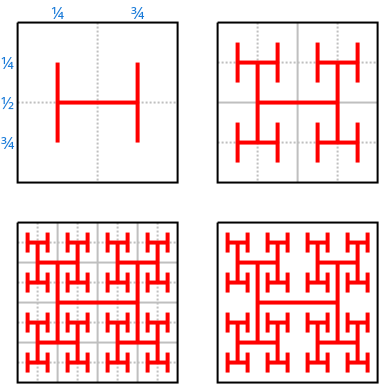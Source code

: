 <?xml version="1.0" encoding="UTF-8"?>
<dia:diagram xmlns:dia="http://www.lysator.liu.se/~alla/dia/">
  <dia:layer name="Background" visible="true" connectable="true" active="true">
    <dia:object type="Standard - Line" version="0" id="O0">
      <dia:attribute name="obj_pos">
        <dia:point val="20,20"/>
      </dia:attribute>
      <dia:attribute name="obj_bb">
        <dia:rectangle val="19.95,19.95;20.05,28.05"/>
      </dia:attribute>
      <dia:attribute name="conn_endpoints">
        <dia:point val="20,20"/>
        <dia:point val="20,28"/>
      </dia:attribute>
      <dia:attribute name="numcp">
        <dia:int val="1"/>
      </dia:attribute>
      <dia:attribute name="line_color">
        <dia:color val="#bfbfbfff"/>
      </dia:attribute>
    </dia:object>
    <dia:object type="Standard - Line" version="0" id="O1">
      <dia:attribute name="obj_pos">
        <dia:point val="24,20"/>
      </dia:attribute>
      <dia:attribute name="obj_bb">
        <dia:rectangle val="23.95,19.95;24.05,28.05"/>
      </dia:attribute>
      <dia:attribute name="conn_endpoints">
        <dia:point val="24,20"/>
        <dia:point val="24,28"/>
      </dia:attribute>
      <dia:attribute name="numcp">
        <dia:int val="1"/>
      </dia:attribute>
      <dia:attribute name="line_color">
        <dia:color val="#bfbfbfff"/>
      </dia:attribute>
    </dia:object>
    <dia:object type="Standard - Line" version="0" id="O2">
      <dia:attribute name="obj_pos">
        <dia:point val="22,20"/>
      </dia:attribute>
      <dia:attribute name="obj_bb">
        <dia:rectangle val="21.95,19.95;22.05,28.05"/>
      </dia:attribute>
      <dia:attribute name="conn_endpoints">
        <dia:point val="22,20"/>
        <dia:point val="22,28"/>
      </dia:attribute>
      <dia:attribute name="numcp">
        <dia:int val="1"/>
      </dia:attribute>
      <dia:attribute name="line_color">
        <dia:color val="#bfbfbfff"/>
      </dia:attribute>
    </dia:object>
    <dia:object type="Standard - Line" version="0" id="O3">
      <dia:attribute name="obj_pos">
        <dia:point val="19,20"/>
      </dia:attribute>
      <dia:attribute name="obj_bb">
        <dia:rectangle val="18.95,19.95;19.05,28.05"/>
      </dia:attribute>
      <dia:attribute name="conn_endpoints">
        <dia:point val="19,20"/>
        <dia:point val="19,28"/>
      </dia:attribute>
      <dia:attribute name="numcp">
        <dia:int val="1"/>
      </dia:attribute>
      <dia:attribute name="line_color">
        <dia:color val="#bfbfbfff"/>
      </dia:attribute>
      <dia:attribute name="line_style">
        <dia:enum val="4"/>
      </dia:attribute>
    </dia:object>
    <dia:object type="Standard - Line" version="0" id="O4">
      <dia:attribute name="obj_pos">
        <dia:point val="21,20"/>
      </dia:attribute>
      <dia:attribute name="obj_bb">
        <dia:rectangle val="20.95,19.95;21.05,28.05"/>
      </dia:attribute>
      <dia:attribute name="conn_endpoints">
        <dia:point val="21,20"/>
        <dia:point val="21,28"/>
      </dia:attribute>
      <dia:attribute name="numcp">
        <dia:int val="1"/>
      </dia:attribute>
      <dia:attribute name="line_color">
        <dia:color val="#bfbfbfff"/>
      </dia:attribute>
      <dia:attribute name="line_style">
        <dia:enum val="4"/>
      </dia:attribute>
    </dia:object>
    <dia:object type="Standard - Line" version="0" id="O5">
      <dia:attribute name="obj_pos">
        <dia:point val="23,20"/>
      </dia:attribute>
      <dia:attribute name="obj_bb">
        <dia:rectangle val="22.95,19.95;23.05,28.05"/>
      </dia:attribute>
      <dia:attribute name="conn_endpoints">
        <dia:point val="23,20"/>
        <dia:point val="23,28"/>
      </dia:attribute>
      <dia:attribute name="numcp">
        <dia:int val="1"/>
      </dia:attribute>
      <dia:attribute name="line_color">
        <dia:color val="#bfbfbfff"/>
      </dia:attribute>
      <dia:attribute name="line_style">
        <dia:enum val="4"/>
      </dia:attribute>
    </dia:object>
    <dia:object type="Standard - Line" version="0" id="O6">
      <dia:attribute name="obj_pos">
        <dia:point val="25,20"/>
      </dia:attribute>
      <dia:attribute name="obj_bb">
        <dia:rectangle val="24.95,19.95;25.05,28.05"/>
      </dia:attribute>
      <dia:attribute name="conn_endpoints">
        <dia:point val="25,20"/>
        <dia:point val="25,28"/>
      </dia:attribute>
      <dia:attribute name="numcp">
        <dia:int val="1"/>
      </dia:attribute>
      <dia:attribute name="line_color">
        <dia:color val="#bfbfbfff"/>
      </dia:attribute>
      <dia:attribute name="line_style">
        <dia:enum val="4"/>
      </dia:attribute>
    </dia:object>
    <dia:object type="Standard - Line" version="0" id="O7">
      <dia:attribute name="obj_pos">
        <dia:point val="18,26"/>
      </dia:attribute>
      <dia:attribute name="obj_bb">
        <dia:rectangle val="17.95,25.95;26.05,26.05"/>
      </dia:attribute>
      <dia:attribute name="conn_endpoints">
        <dia:point val="18,26"/>
        <dia:point val="26,26"/>
      </dia:attribute>
      <dia:attribute name="numcp">
        <dia:int val="1"/>
      </dia:attribute>
      <dia:attribute name="line_color">
        <dia:color val="#bfbfbfff"/>
      </dia:attribute>
    </dia:object>
    <dia:object type="Standard - Line" version="0" id="O8">
      <dia:attribute name="obj_pos">
        <dia:point val="18,22"/>
      </dia:attribute>
      <dia:attribute name="obj_bb">
        <dia:rectangle val="17.95,21.95;26.05,22.05"/>
      </dia:attribute>
      <dia:attribute name="conn_endpoints">
        <dia:point val="18,22"/>
        <dia:point val="26,22"/>
      </dia:attribute>
      <dia:attribute name="numcp">
        <dia:int val="1"/>
      </dia:attribute>
      <dia:attribute name="line_color">
        <dia:color val="#bfbfbfff"/>
      </dia:attribute>
    </dia:object>
    <dia:object type="Standard - Line" version="0" id="O9">
      <dia:attribute name="obj_pos">
        <dia:point val="18,24"/>
      </dia:attribute>
      <dia:attribute name="obj_bb">
        <dia:rectangle val="17.95,23.95;26.05,24.05"/>
      </dia:attribute>
      <dia:attribute name="conn_endpoints">
        <dia:point val="18,24"/>
        <dia:point val="26,24"/>
      </dia:attribute>
      <dia:attribute name="numcp">
        <dia:int val="1"/>
      </dia:attribute>
      <dia:attribute name="line_color">
        <dia:color val="#bfbfbfff"/>
      </dia:attribute>
    </dia:object>
    <dia:object type="Standard - Line" version="0" id="O10">
      <dia:attribute name="obj_pos">
        <dia:point val="18,21"/>
      </dia:attribute>
      <dia:attribute name="obj_bb">
        <dia:rectangle val="17.95,20.95;26.05,21.05"/>
      </dia:attribute>
      <dia:attribute name="conn_endpoints">
        <dia:point val="18,21"/>
        <dia:point val="26,21"/>
      </dia:attribute>
      <dia:attribute name="numcp">
        <dia:int val="1"/>
      </dia:attribute>
      <dia:attribute name="line_color">
        <dia:color val="#bfbfbfff"/>
      </dia:attribute>
      <dia:attribute name="line_style">
        <dia:enum val="4"/>
      </dia:attribute>
    </dia:object>
    <dia:object type="Standard - Line" version="0" id="O11">
      <dia:attribute name="obj_pos">
        <dia:point val="18,23"/>
      </dia:attribute>
      <dia:attribute name="obj_bb">
        <dia:rectangle val="17.95,22.95;26.05,23.05"/>
      </dia:attribute>
      <dia:attribute name="conn_endpoints">
        <dia:point val="18,23"/>
        <dia:point val="26,23"/>
      </dia:attribute>
      <dia:attribute name="numcp">
        <dia:int val="1"/>
      </dia:attribute>
      <dia:attribute name="line_color">
        <dia:color val="#bfbfbfff"/>
      </dia:attribute>
      <dia:attribute name="line_style">
        <dia:enum val="4"/>
      </dia:attribute>
    </dia:object>
    <dia:object type="Standard - Line" version="0" id="O12">
      <dia:attribute name="obj_pos">
        <dia:point val="18,25"/>
      </dia:attribute>
      <dia:attribute name="obj_bb">
        <dia:rectangle val="17.95,24.95;26.05,25.05"/>
      </dia:attribute>
      <dia:attribute name="conn_endpoints">
        <dia:point val="18,25"/>
        <dia:point val="26,25"/>
      </dia:attribute>
      <dia:attribute name="numcp">
        <dia:int val="1"/>
      </dia:attribute>
      <dia:attribute name="line_color">
        <dia:color val="#bfbfbfff"/>
      </dia:attribute>
      <dia:attribute name="line_style">
        <dia:enum val="4"/>
      </dia:attribute>
    </dia:object>
    <dia:object type="Standard - Line" version="0" id="O13">
      <dia:attribute name="obj_pos">
        <dia:point val="18,27"/>
      </dia:attribute>
      <dia:attribute name="obj_bb">
        <dia:rectangle val="17.95,26.95;26.05,27.05"/>
      </dia:attribute>
      <dia:attribute name="conn_endpoints">
        <dia:point val="18,27"/>
        <dia:point val="26,27"/>
      </dia:attribute>
      <dia:attribute name="numcp">
        <dia:int val="1"/>
      </dia:attribute>
      <dia:attribute name="line_color">
        <dia:color val="#bfbfbfff"/>
      </dia:attribute>
      <dia:attribute name="line_style">
        <dia:enum val="4"/>
      </dia:attribute>
    </dia:object>
    <dia:object type="Standard - Line" version="0" id="O14">
      <dia:attribute name="obj_pos">
        <dia:point val="28,16"/>
      </dia:attribute>
      <dia:attribute name="obj_bb">
        <dia:rectangle val="27.95,15.95;36.05,16.05"/>
      </dia:attribute>
      <dia:attribute name="conn_endpoints">
        <dia:point val="28,16"/>
        <dia:point val="36,16"/>
      </dia:attribute>
      <dia:attribute name="numcp">
        <dia:int val="1"/>
      </dia:attribute>
      <dia:attribute name="line_color">
        <dia:color val="#bfbfbfff"/>
      </dia:attribute>
      <dia:attribute name="line_style">
        <dia:enum val="4"/>
      </dia:attribute>
    </dia:object>
    <dia:object type="Standard - Line" version="0" id="O15">
      <dia:attribute name="obj_pos">
        <dia:point val="28,12"/>
      </dia:attribute>
      <dia:attribute name="obj_bb">
        <dia:rectangle val="27.95,11.95;36.05,12.05"/>
      </dia:attribute>
      <dia:attribute name="conn_endpoints">
        <dia:point val="28,12"/>
        <dia:point val="36,12"/>
      </dia:attribute>
      <dia:attribute name="numcp">
        <dia:int val="1"/>
      </dia:attribute>
      <dia:attribute name="line_color">
        <dia:color val="#bfbfbfff"/>
      </dia:attribute>
      <dia:attribute name="line_style">
        <dia:enum val="4"/>
      </dia:attribute>
    </dia:object>
    <dia:object type="Standard - Line" version="0" id="O16">
      <dia:attribute name="obj_pos">
        <dia:point val="30,10"/>
      </dia:attribute>
      <dia:attribute name="obj_bb">
        <dia:rectangle val="29.95,9.95;30.05,18.05"/>
      </dia:attribute>
      <dia:attribute name="conn_endpoints">
        <dia:point val="30,10"/>
        <dia:point val="30,18"/>
      </dia:attribute>
      <dia:attribute name="numcp">
        <dia:int val="1"/>
      </dia:attribute>
      <dia:attribute name="line_color">
        <dia:color val="#bfbfbfff"/>
      </dia:attribute>
      <dia:attribute name="line_style">
        <dia:enum val="4"/>
      </dia:attribute>
    </dia:object>
    <dia:object type="Standard - Line" version="0" id="O17">
      <dia:attribute name="obj_pos">
        <dia:point val="34,10"/>
      </dia:attribute>
      <dia:attribute name="obj_bb">
        <dia:rectangle val="33.95,9.95;34.05,18.05"/>
      </dia:attribute>
      <dia:attribute name="conn_endpoints">
        <dia:point val="34,10"/>
        <dia:point val="34,18"/>
      </dia:attribute>
      <dia:attribute name="numcp">
        <dia:int val="1"/>
      </dia:attribute>
      <dia:attribute name="line_color">
        <dia:color val="#bfbfbfff"/>
      </dia:attribute>
      <dia:attribute name="line_style">
        <dia:enum val="4"/>
      </dia:attribute>
    </dia:object>
    <dia:object type="Standard - Line" version="0" id="O18">
      <dia:attribute name="obj_pos">
        <dia:point val="22,10"/>
      </dia:attribute>
      <dia:attribute name="obj_bb">
        <dia:rectangle val="21.95,9.95;22.05,18.05"/>
      </dia:attribute>
      <dia:attribute name="conn_endpoints">
        <dia:point val="22,10"/>
        <dia:point val="22,18"/>
      </dia:attribute>
      <dia:attribute name="numcp">
        <dia:int val="1"/>
      </dia:attribute>
      <dia:attribute name="line_color">
        <dia:color val="#bfbfbfff"/>
      </dia:attribute>
      <dia:attribute name="line_style">
        <dia:enum val="4"/>
      </dia:attribute>
    </dia:object>
    <dia:object type="Standard - Line" version="0" id="O19">
      <dia:attribute name="obj_pos">
        <dia:point val="18,14"/>
      </dia:attribute>
      <dia:attribute name="obj_bb">
        <dia:rectangle val="17.95,13.95;26.05,14.05"/>
      </dia:attribute>
      <dia:attribute name="conn_endpoints">
        <dia:point val="18,14"/>
        <dia:point val="26,14"/>
      </dia:attribute>
      <dia:attribute name="numcp">
        <dia:int val="1"/>
      </dia:attribute>
      <dia:attribute name="line_color">
        <dia:color val="#bfbfbfff"/>
      </dia:attribute>
      <dia:attribute name="line_style">
        <dia:enum val="4"/>
      </dia:attribute>
    </dia:object>
    <dia:object type="Standard - Line" version="0" id="O20">
      <dia:attribute name="obj_pos">
        <dia:point val="20,14"/>
      </dia:attribute>
      <dia:attribute name="obj_bb">
        <dia:rectangle val="19.9,13.9;24.1,14.1"/>
      </dia:attribute>
      <dia:attribute name="conn_endpoints">
        <dia:point val="20,14"/>
        <dia:point val="24,14"/>
      </dia:attribute>
      <dia:attribute name="numcp">
        <dia:int val="1"/>
      </dia:attribute>
      <dia:attribute name="line_color">
        <dia:color val="#ff0000ff"/>
      </dia:attribute>
      <dia:attribute name="line_width">
        <dia:real val="0.2"/>
      </dia:attribute>
      <dia:connections>
        <dia:connection handle="0" to="O21" connection="0"/>
        <dia:connection handle="1" to="O22" connection="0"/>
      </dia:connections>
    </dia:object>
    <dia:object type="Standard - Line" version="0" id="O21">
      <dia:attribute name="obj_pos">
        <dia:point val="20,12"/>
      </dia:attribute>
      <dia:attribute name="obj_bb">
        <dia:rectangle val="19.9,11.9;20.1,16.1"/>
      </dia:attribute>
      <dia:attribute name="conn_endpoints">
        <dia:point val="20,12"/>
        <dia:point val="20,16"/>
      </dia:attribute>
      <dia:attribute name="numcp">
        <dia:int val="1"/>
      </dia:attribute>
      <dia:attribute name="line_color">
        <dia:color val="#ff0000ff"/>
      </dia:attribute>
      <dia:attribute name="line_width">
        <dia:real val="0.2"/>
      </dia:attribute>
    </dia:object>
    <dia:object type="Standard - Line" version="0" id="O22">
      <dia:attribute name="obj_pos">
        <dia:point val="24,12"/>
      </dia:attribute>
      <dia:attribute name="obj_bb">
        <dia:rectangle val="23.9,11.9;24.1,16.1"/>
      </dia:attribute>
      <dia:attribute name="conn_endpoints">
        <dia:point val="24,12"/>
        <dia:point val="24,16"/>
      </dia:attribute>
      <dia:attribute name="numcp">
        <dia:int val="1"/>
      </dia:attribute>
      <dia:attribute name="line_color">
        <dia:color val="#ff0000ff"/>
      </dia:attribute>
      <dia:attribute name="line_width">
        <dia:real val="0.2"/>
      </dia:attribute>
    </dia:object>
    <dia:object type="Standard - Line" version="0" id="O23">
      <dia:attribute name="obj_pos">
        <dia:point val="32,10"/>
      </dia:attribute>
      <dia:attribute name="obj_bb">
        <dia:rectangle val="31.95,9.95;32.05,18.05"/>
      </dia:attribute>
      <dia:attribute name="conn_endpoints">
        <dia:point val="32,10"/>
        <dia:point val="32,18"/>
      </dia:attribute>
      <dia:attribute name="numcp">
        <dia:int val="1"/>
      </dia:attribute>
      <dia:attribute name="line_color">
        <dia:color val="#bfbfbfff"/>
      </dia:attribute>
    </dia:object>
    <dia:object type="Standard - Line" version="0" id="O24">
      <dia:attribute name="obj_pos">
        <dia:point val="28,14"/>
      </dia:attribute>
      <dia:attribute name="obj_bb">
        <dia:rectangle val="27.95,13.95;36.05,14.05"/>
      </dia:attribute>
      <dia:attribute name="conn_endpoints">
        <dia:point val="28,14"/>
        <dia:point val="36,14"/>
      </dia:attribute>
      <dia:attribute name="numcp">
        <dia:int val="1"/>
      </dia:attribute>
      <dia:attribute name="line_color">
        <dia:color val="#bfbfbfff"/>
      </dia:attribute>
    </dia:object>
    <dia:object type="Standard - Line" version="0" id="O25">
      <dia:attribute name="obj_pos">
        <dia:point val="30,14"/>
      </dia:attribute>
      <dia:attribute name="obj_bb">
        <dia:rectangle val="29.9,13.9;34.1,14.1"/>
      </dia:attribute>
      <dia:attribute name="conn_endpoints">
        <dia:point val="30,14"/>
        <dia:point val="34,14"/>
      </dia:attribute>
      <dia:attribute name="numcp">
        <dia:int val="1"/>
      </dia:attribute>
      <dia:attribute name="line_color">
        <dia:color val="#ff0000ff"/>
      </dia:attribute>
      <dia:attribute name="line_width">
        <dia:real val="0.2"/>
      </dia:attribute>
      <dia:connections>
        <dia:connection handle="0" to="O26" connection="0"/>
        <dia:connection handle="1" to="O27" connection="0"/>
      </dia:connections>
    </dia:object>
    <dia:object type="Standard - Line" version="0" id="O26">
      <dia:attribute name="obj_pos">
        <dia:point val="30,12"/>
      </dia:attribute>
      <dia:attribute name="obj_bb">
        <dia:rectangle val="29.9,11.9;30.1,16.1"/>
      </dia:attribute>
      <dia:attribute name="conn_endpoints">
        <dia:point val="30,12"/>
        <dia:point val="30,16"/>
      </dia:attribute>
      <dia:attribute name="numcp">
        <dia:int val="1"/>
      </dia:attribute>
      <dia:attribute name="line_color">
        <dia:color val="#ff0000ff"/>
      </dia:attribute>
      <dia:attribute name="line_width">
        <dia:real val="0.2"/>
      </dia:attribute>
      <dia:connections>
        <dia:connection handle="0" to="O36" connection="0"/>
        <dia:connection handle="1" to="O38" connection="0"/>
      </dia:connections>
    </dia:object>
    <dia:object type="Standard - Line" version="0" id="O27">
      <dia:attribute name="obj_pos">
        <dia:point val="34,12"/>
      </dia:attribute>
      <dia:attribute name="obj_bb">
        <dia:rectangle val="33.9,11.9;34.1,16.1"/>
      </dia:attribute>
      <dia:attribute name="conn_endpoints">
        <dia:point val="34,12"/>
        <dia:point val="34,16"/>
      </dia:attribute>
      <dia:attribute name="numcp">
        <dia:int val="1"/>
      </dia:attribute>
      <dia:attribute name="line_color">
        <dia:color val="#ff0000ff"/>
      </dia:attribute>
      <dia:attribute name="line_width">
        <dia:real val="0.2"/>
      </dia:attribute>
      <dia:connections>
        <dia:connection handle="0" to="O37" connection="0"/>
        <dia:connection handle="1" to="O39" connection="0"/>
      </dia:connections>
    </dia:object>
    <dia:object type="Standard - Line" version="0" id="O28">
      <dia:attribute name="obj_pos">
        <dia:point val="29,11"/>
      </dia:attribute>
      <dia:attribute name="obj_bb">
        <dia:rectangle val="28.9,10.9;29.1,13.1"/>
      </dia:attribute>
      <dia:attribute name="conn_endpoints">
        <dia:point val="29,11"/>
        <dia:point val="29,13"/>
      </dia:attribute>
      <dia:attribute name="numcp">
        <dia:int val="1"/>
      </dia:attribute>
      <dia:attribute name="line_color">
        <dia:color val="#ff0000ff"/>
      </dia:attribute>
      <dia:attribute name="line_width">
        <dia:real val="0.2"/>
      </dia:attribute>
    </dia:object>
    <dia:object type="Standard - Line" version="0" id="O29">
      <dia:attribute name="obj_pos">
        <dia:point val="31,11"/>
      </dia:attribute>
      <dia:attribute name="obj_bb">
        <dia:rectangle val="30.9,10.9;31.1,13.1"/>
      </dia:attribute>
      <dia:attribute name="conn_endpoints">
        <dia:point val="31,11"/>
        <dia:point val="31,13"/>
      </dia:attribute>
      <dia:attribute name="numcp">
        <dia:int val="1"/>
      </dia:attribute>
      <dia:attribute name="line_color">
        <dia:color val="#ff0000ff"/>
      </dia:attribute>
      <dia:attribute name="line_width">
        <dia:real val="0.2"/>
      </dia:attribute>
    </dia:object>
    <dia:object type="Standard - Line" version="0" id="O30">
      <dia:attribute name="obj_pos">
        <dia:point val="33,11"/>
      </dia:attribute>
      <dia:attribute name="obj_bb">
        <dia:rectangle val="32.9,10.9;33.1,13.1"/>
      </dia:attribute>
      <dia:attribute name="conn_endpoints">
        <dia:point val="33,11"/>
        <dia:point val="33,13"/>
      </dia:attribute>
      <dia:attribute name="numcp">
        <dia:int val="1"/>
      </dia:attribute>
      <dia:attribute name="line_color">
        <dia:color val="#ff0000ff"/>
      </dia:attribute>
      <dia:attribute name="line_width">
        <dia:real val="0.2"/>
      </dia:attribute>
    </dia:object>
    <dia:object type="Standard - Line" version="0" id="O31">
      <dia:attribute name="obj_pos">
        <dia:point val="35,11"/>
      </dia:attribute>
      <dia:attribute name="obj_bb">
        <dia:rectangle val="34.9,10.9;35.1,13.1"/>
      </dia:attribute>
      <dia:attribute name="conn_endpoints">
        <dia:point val="35,11"/>
        <dia:point val="35,13"/>
      </dia:attribute>
      <dia:attribute name="numcp">
        <dia:int val="1"/>
      </dia:attribute>
      <dia:attribute name="line_color">
        <dia:color val="#ff0000ff"/>
      </dia:attribute>
      <dia:attribute name="line_width">
        <dia:real val="0.2"/>
      </dia:attribute>
    </dia:object>
    <dia:object type="Standard - Line" version="0" id="O32">
      <dia:attribute name="obj_pos">
        <dia:point val="29,15"/>
      </dia:attribute>
      <dia:attribute name="obj_bb">
        <dia:rectangle val="28.9,14.9;29.1,17.1"/>
      </dia:attribute>
      <dia:attribute name="conn_endpoints">
        <dia:point val="29,15"/>
        <dia:point val="29,17"/>
      </dia:attribute>
      <dia:attribute name="numcp">
        <dia:int val="1"/>
      </dia:attribute>
      <dia:attribute name="line_color">
        <dia:color val="#ff0000ff"/>
      </dia:attribute>
      <dia:attribute name="line_width">
        <dia:real val="0.2"/>
      </dia:attribute>
    </dia:object>
    <dia:object type="Standard - Line" version="0" id="O33">
      <dia:attribute name="obj_pos">
        <dia:point val="31,15"/>
      </dia:attribute>
      <dia:attribute name="obj_bb">
        <dia:rectangle val="30.9,14.9;31.1,17.1"/>
      </dia:attribute>
      <dia:attribute name="conn_endpoints">
        <dia:point val="31,15"/>
        <dia:point val="31,17"/>
      </dia:attribute>
      <dia:attribute name="numcp">
        <dia:int val="1"/>
      </dia:attribute>
      <dia:attribute name="line_color">
        <dia:color val="#ff0000ff"/>
      </dia:attribute>
      <dia:attribute name="line_width">
        <dia:real val="0.2"/>
      </dia:attribute>
    </dia:object>
    <dia:object type="Standard - Line" version="0" id="O34">
      <dia:attribute name="obj_pos">
        <dia:point val="33,15"/>
      </dia:attribute>
      <dia:attribute name="obj_bb">
        <dia:rectangle val="32.9,14.9;33.1,17.1"/>
      </dia:attribute>
      <dia:attribute name="conn_endpoints">
        <dia:point val="33,15"/>
        <dia:point val="33,17"/>
      </dia:attribute>
      <dia:attribute name="numcp">
        <dia:int val="1"/>
      </dia:attribute>
      <dia:attribute name="line_color">
        <dia:color val="#ff0000ff"/>
      </dia:attribute>
      <dia:attribute name="line_width">
        <dia:real val="0.2"/>
      </dia:attribute>
    </dia:object>
    <dia:object type="Standard - Line" version="0" id="O35">
      <dia:attribute name="obj_pos">
        <dia:point val="35,15"/>
      </dia:attribute>
      <dia:attribute name="obj_bb">
        <dia:rectangle val="34.9,14.9;35.1,17.1"/>
      </dia:attribute>
      <dia:attribute name="conn_endpoints">
        <dia:point val="35,15"/>
        <dia:point val="35,17"/>
      </dia:attribute>
      <dia:attribute name="numcp">
        <dia:int val="1"/>
      </dia:attribute>
      <dia:attribute name="line_color">
        <dia:color val="#ff0000ff"/>
      </dia:attribute>
      <dia:attribute name="line_width">
        <dia:real val="0.2"/>
      </dia:attribute>
    </dia:object>
    <dia:object type="Standard - Line" version="0" id="O36">
      <dia:attribute name="obj_pos">
        <dia:point val="31,12"/>
      </dia:attribute>
      <dia:attribute name="obj_bb">
        <dia:rectangle val="28.9,11.9;31.1,12.1"/>
      </dia:attribute>
      <dia:attribute name="conn_endpoints">
        <dia:point val="31,12"/>
        <dia:point val="29,12"/>
      </dia:attribute>
      <dia:attribute name="numcp">
        <dia:int val="1"/>
      </dia:attribute>
      <dia:attribute name="line_color">
        <dia:color val="#ff0000ff"/>
      </dia:attribute>
      <dia:attribute name="line_width">
        <dia:real val="0.2"/>
      </dia:attribute>
      <dia:connections>
        <dia:connection handle="0" to="O29" connection="0"/>
        <dia:connection handle="1" to="O28" connection="0"/>
      </dia:connections>
    </dia:object>
    <dia:object type="Standard - Line" version="0" id="O37">
      <dia:attribute name="obj_pos">
        <dia:point val="35,12"/>
      </dia:attribute>
      <dia:attribute name="obj_bb">
        <dia:rectangle val="32.9,11.9;35.1,12.1"/>
      </dia:attribute>
      <dia:attribute name="conn_endpoints">
        <dia:point val="35,12"/>
        <dia:point val="33,12"/>
      </dia:attribute>
      <dia:attribute name="numcp">
        <dia:int val="1"/>
      </dia:attribute>
      <dia:attribute name="line_color">
        <dia:color val="#ff0000ff"/>
      </dia:attribute>
      <dia:attribute name="line_width">
        <dia:real val="0.2"/>
      </dia:attribute>
      <dia:connections>
        <dia:connection handle="0" to="O31" connection="0"/>
        <dia:connection handle="1" to="O30" connection="0"/>
      </dia:connections>
    </dia:object>
    <dia:object type="Standard - Line" version="0" id="O38">
      <dia:attribute name="obj_pos">
        <dia:point val="31,16"/>
      </dia:attribute>
      <dia:attribute name="obj_bb">
        <dia:rectangle val="28.9,15.9;31.1,16.1"/>
      </dia:attribute>
      <dia:attribute name="conn_endpoints">
        <dia:point val="31,16"/>
        <dia:point val="29,16"/>
      </dia:attribute>
      <dia:attribute name="numcp">
        <dia:int val="1"/>
      </dia:attribute>
      <dia:attribute name="line_color">
        <dia:color val="#ff0000ff"/>
      </dia:attribute>
      <dia:attribute name="line_width">
        <dia:real val="0.2"/>
      </dia:attribute>
      <dia:connections>
        <dia:connection handle="0" to="O33" connection="0"/>
        <dia:connection handle="1" to="O32" connection="0"/>
      </dia:connections>
    </dia:object>
    <dia:object type="Standard - Line" version="0" id="O39">
      <dia:attribute name="obj_pos">
        <dia:point val="35,16"/>
      </dia:attribute>
      <dia:attribute name="obj_bb">
        <dia:rectangle val="32.9,15.9;35.1,16.1"/>
      </dia:attribute>
      <dia:attribute name="conn_endpoints">
        <dia:point val="35,16"/>
        <dia:point val="33,16"/>
      </dia:attribute>
      <dia:attribute name="numcp">
        <dia:int val="1"/>
      </dia:attribute>
      <dia:attribute name="line_color">
        <dia:color val="#ff0000ff"/>
      </dia:attribute>
      <dia:attribute name="line_width">
        <dia:real val="0.2"/>
      </dia:attribute>
      <dia:connections>
        <dia:connection handle="0" to="O35" connection="0"/>
        <dia:connection handle="1" to="O34" connection="0"/>
      </dia:connections>
    </dia:object>
    <dia:object type="Standard - Line" version="0" id="O40">
      <dia:attribute name="obj_pos">
        <dia:point val="20,24"/>
      </dia:attribute>
      <dia:attribute name="obj_bb">
        <dia:rectangle val="19.9,23.9;24.1,24.1"/>
      </dia:attribute>
      <dia:attribute name="conn_endpoints">
        <dia:point val="20,24"/>
        <dia:point val="24,24"/>
      </dia:attribute>
      <dia:attribute name="numcp">
        <dia:int val="1"/>
      </dia:attribute>
      <dia:attribute name="line_color">
        <dia:color val="#ff0000ff"/>
      </dia:attribute>
      <dia:attribute name="line_width">
        <dia:real val="0.2"/>
      </dia:attribute>
      <dia:connections>
        <dia:connection handle="0" to="O41" connection="0"/>
        <dia:connection handle="1" to="O42" connection="0"/>
      </dia:connections>
    </dia:object>
    <dia:object type="Standard - Line" version="0" id="O41">
      <dia:attribute name="obj_pos">
        <dia:point val="20,22"/>
      </dia:attribute>
      <dia:attribute name="obj_bb">
        <dia:rectangle val="19.9,21.9;20.1,26.1"/>
      </dia:attribute>
      <dia:attribute name="conn_endpoints">
        <dia:point val="20,22"/>
        <dia:point val="20,26"/>
      </dia:attribute>
      <dia:attribute name="numcp">
        <dia:int val="1"/>
      </dia:attribute>
      <dia:attribute name="line_color">
        <dia:color val="#ff0000ff"/>
      </dia:attribute>
      <dia:attribute name="line_width">
        <dia:real val="0.2"/>
      </dia:attribute>
      <dia:connections>
        <dia:connection handle="0" to="O51" connection="0"/>
        <dia:connection handle="1" to="O53" connection="0"/>
      </dia:connections>
    </dia:object>
    <dia:object type="Standard - Line" version="0" id="O42">
      <dia:attribute name="obj_pos">
        <dia:point val="24,22"/>
      </dia:attribute>
      <dia:attribute name="obj_bb">
        <dia:rectangle val="23.9,21.9;24.1,26.1"/>
      </dia:attribute>
      <dia:attribute name="conn_endpoints">
        <dia:point val="24,22"/>
        <dia:point val="24,26"/>
      </dia:attribute>
      <dia:attribute name="numcp">
        <dia:int val="1"/>
      </dia:attribute>
      <dia:attribute name="line_color">
        <dia:color val="#ff0000ff"/>
      </dia:attribute>
      <dia:attribute name="line_width">
        <dia:real val="0.2"/>
      </dia:attribute>
      <dia:connections>
        <dia:connection handle="0" to="O52" connection="0"/>
        <dia:connection handle="1" to="O54" connection="0"/>
      </dia:connections>
    </dia:object>
    <dia:object type="Standard - Line" version="0" id="O43">
      <dia:attribute name="obj_pos">
        <dia:point val="19,21"/>
      </dia:attribute>
      <dia:attribute name="obj_bb">
        <dia:rectangle val="18.9,20.9;19.1,23.1"/>
      </dia:attribute>
      <dia:attribute name="conn_endpoints">
        <dia:point val="19,21"/>
        <dia:point val="19,23"/>
      </dia:attribute>
      <dia:attribute name="numcp">
        <dia:int val="1"/>
      </dia:attribute>
      <dia:attribute name="line_color">
        <dia:color val="#ff0000ff"/>
      </dia:attribute>
      <dia:attribute name="line_width">
        <dia:real val="0.2"/>
      </dia:attribute>
      <dia:connections>
        <dia:connection handle="0" to="O57" connection="0"/>
        <dia:connection handle="1" to="O69" connection="0"/>
      </dia:connections>
    </dia:object>
    <dia:object type="Standard - Line" version="0" id="O44">
      <dia:attribute name="obj_pos">
        <dia:point val="21,21"/>
      </dia:attribute>
      <dia:attribute name="obj_bb">
        <dia:rectangle val="20.9,20.9;21.1,23.1"/>
      </dia:attribute>
      <dia:attribute name="conn_endpoints">
        <dia:point val="21,21"/>
        <dia:point val="21,23"/>
      </dia:attribute>
      <dia:attribute name="numcp">
        <dia:int val="1"/>
      </dia:attribute>
      <dia:attribute name="line_color">
        <dia:color val="#ff0000ff"/>
      </dia:attribute>
      <dia:attribute name="line_width">
        <dia:real val="0.2"/>
      </dia:attribute>
      <dia:connections>
        <dia:connection handle="0" to="O60" connection="0"/>
        <dia:connection handle="1" to="O72" connection="0"/>
      </dia:connections>
    </dia:object>
    <dia:object type="Standard - Line" version="0" id="O45">
      <dia:attribute name="obj_pos">
        <dia:point val="23,21"/>
      </dia:attribute>
      <dia:attribute name="obj_bb">
        <dia:rectangle val="22.9,20.9;23.1,23.1"/>
      </dia:attribute>
      <dia:attribute name="conn_endpoints">
        <dia:point val="23,21"/>
        <dia:point val="23,23"/>
      </dia:attribute>
      <dia:attribute name="numcp">
        <dia:int val="1"/>
      </dia:attribute>
      <dia:attribute name="line_color">
        <dia:color val="#ff0000ff"/>
      </dia:attribute>
      <dia:attribute name="line_width">
        <dia:real val="0.2"/>
      </dia:attribute>
      <dia:connections>
        <dia:connection handle="0" to="O63" connection="0"/>
        <dia:connection handle="1" to="O75" connection="0"/>
      </dia:connections>
    </dia:object>
    <dia:object type="Standard - Line" version="0" id="O46">
      <dia:attribute name="obj_pos">
        <dia:point val="25,21"/>
      </dia:attribute>
      <dia:attribute name="obj_bb">
        <dia:rectangle val="24.9,20.9;25.1,23.1"/>
      </dia:attribute>
      <dia:attribute name="conn_endpoints">
        <dia:point val="25,21"/>
        <dia:point val="25,23"/>
      </dia:attribute>
      <dia:attribute name="numcp">
        <dia:int val="1"/>
      </dia:attribute>
      <dia:attribute name="line_color">
        <dia:color val="#ff0000ff"/>
      </dia:attribute>
      <dia:attribute name="line_width">
        <dia:real val="0.2"/>
      </dia:attribute>
      <dia:connections>
        <dia:connection handle="0" to="O66" connection="0"/>
        <dia:connection handle="1" to="O78" connection="0"/>
      </dia:connections>
    </dia:object>
    <dia:object type="Standard - Line" version="0" id="O47">
      <dia:attribute name="obj_pos">
        <dia:point val="19,25"/>
      </dia:attribute>
      <dia:attribute name="obj_bb">
        <dia:rectangle val="18.9,24.9;19.1,27.1"/>
      </dia:attribute>
      <dia:attribute name="conn_endpoints">
        <dia:point val="19,25"/>
        <dia:point val="19,27"/>
      </dia:attribute>
      <dia:attribute name="numcp">
        <dia:int val="1"/>
      </dia:attribute>
      <dia:attribute name="line_color">
        <dia:color val="#ff0000ff"/>
      </dia:attribute>
      <dia:attribute name="line_width">
        <dia:real val="0.2"/>
      </dia:attribute>
      <dia:connections>
        <dia:connection handle="0" to="O81" connection="0"/>
        <dia:connection handle="1" to="O93" connection="0"/>
      </dia:connections>
    </dia:object>
    <dia:object type="Standard - Line" version="0" id="O48">
      <dia:attribute name="obj_pos">
        <dia:point val="21,25"/>
      </dia:attribute>
      <dia:attribute name="obj_bb">
        <dia:rectangle val="20.9,24.9;21.1,27.1"/>
      </dia:attribute>
      <dia:attribute name="conn_endpoints">
        <dia:point val="21,25"/>
        <dia:point val="21,27"/>
      </dia:attribute>
      <dia:attribute name="numcp">
        <dia:int val="1"/>
      </dia:attribute>
      <dia:attribute name="line_color">
        <dia:color val="#ff0000ff"/>
      </dia:attribute>
      <dia:attribute name="line_width">
        <dia:real val="0.2"/>
      </dia:attribute>
      <dia:connections>
        <dia:connection handle="0" to="O84" connection="0"/>
        <dia:connection handle="1" to="O96" connection="0"/>
      </dia:connections>
    </dia:object>
    <dia:object type="Standard - Line" version="0" id="O49">
      <dia:attribute name="obj_pos">
        <dia:point val="23,25"/>
      </dia:attribute>
      <dia:attribute name="obj_bb">
        <dia:rectangle val="22.9,24.9;23.1,27.1"/>
      </dia:attribute>
      <dia:attribute name="conn_endpoints">
        <dia:point val="23,25"/>
        <dia:point val="23,27"/>
      </dia:attribute>
      <dia:attribute name="numcp">
        <dia:int val="1"/>
      </dia:attribute>
      <dia:attribute name="line_color">
        <dia:color val="#ff0000ff"/>
      </dia:attribute>
      <dia:attribute name="line_width">
        <dia:real val="0.2"/>
      </dia:attribute>
      <dia:connections>
        <dia:connection handle="0" to="O87" connection="0"/>
        <dia:connection handle="1" to="O99" connection="0"/>
      </dia:connections>
    </dia:object>
    <dia:object type="Standard - Line" version="0" id="O50">
      <dia:attribute name="obj_pos">
        <dia:point val="25,25"/>
      </dia:attribute>
      <dia:attribute name="obj_bb">
        <dia:rectangle val="24.9,24.9;25.1,27.1"/>
      </dia:attribute>
      <dia:attribute name="conn_endpoints">
        <dia:point val="25,25"/>
        <dia:point val="25,27"/>
      </dia:attribute>
      <dia:attribute name="numcp">
        <dia:int val="1"/>
      </dia:attribute>
      <dia:attribute name="line_color">
        <dia:color val="#ff0000ff"/>
      </dia:attribute>
      <dia:attribute name="line_width">
        <dia:real val="0.2"/>
      </dia:attribute>
      <dia:connections>
        <dia:connection handle="0" to="O90" connection="0"/>
        <dia:connection handle="1" to="O102" connection="0"/>
      </dia:connections>
    </dia:object>
    <dia:object type="Standard - Line" version="0" id="O51">
      <dia:attribute name="obj_pos">
        <dia:point val="21,22"/>
      </dia:attribute>
      <dia:attribute name="obj_bb">
        <dia:rectangle val="18.9,21.9;21.1,22.1"/>
      </dia:attribute>
      <dia:attribute name="conn_endpoints">
        <dia:point val="21,22"/>
        <dia:point val="19,22"/>
      </dia:attribute>
      <dia:attribute name="numcp">
        <dia:int val="1"/>
      </dia:attribute>
      <dia:attribute name="line_color">
        <dia:color val="#ff0000ff"/>
      </dia:attribute>
      <dia:attribute name="line_width">
        <dia:real val="0.2"/>
      </dia:attribute>
      <dia:connections>
        <dia:connection handle="0" to="O44" connection="0"/>
        <dia:connection handle="1" to="O43" connection="0"/>
      </dia:connections>
    </dia:object>
    <dia:object type="Standard - Line" version="0" id="O52">
      <dia:attribute name="obj_pos">
        <dia:point val="25,22"/>
      </dia:attribute>
      <dia:attribute name="obj_bb">
        <dia:rectangle val="22.9,21.9;25.1,22.1"/>
      </dia:attribute>
      <dia:attribute name="conn_endpoints">
        <dia:point val="25,22"/>
        <dia:point val="23,22"/>
      </dia:attribute>
      <dia:attribute name="numcp">
        <dia:int val="1"/>
      </dia:attribute>
      <dia:attribute name="line_color">
        <dia:color val="#ff0000ff"/>
      </dia:attribute>
      <dia:attribute name="line_width">
        <dia:real val="0.2"/>
      </dia:attribute>
      <dia:connections>
        <dia:connection handle="0" to="O46" connection="0"/>
        <dia:connection handle="1" to="O45" connection="0"/>
      </dia:connections>
    </dia:object>
    <dia:object type="Standard - Line" version="0" id="O53">
      <dia:attribute name="obj_pos">
        <dia:point val="21,26"/>
      </dia:attribute>
      <dia:attribute name="obj_bb">
        <dia:rectangle val="18.9,25.9;21.1,26.1"/>
      </dia:attribute>
      <dia:attribute name="conn_endpoints">
        <dia:point val="21,26"/>
        <dia:point val="19,26"/>
      </dia:attribute>
      <dia:attribute name="numcp">
        <dia:int val="1"/>
      </dia:attribute>
      <dia:attribute name="line_color">
        <dia:color val="#ff0000ff"/>
      </dia:attribute>
      <dia:attribute name="line_width">
        <dia:real val="0.2"/>
      </dia:attribute>
      <dia:connections>
        <dia:connection handle="0" to="O48" connection="0"/>
        <dia:connection handle="1" to="O47" connection="0"/>
      </dia:connections>
    </dia:object>
    <dia:object type="Standard - Line" version="0" id="O54">
      <dia:attribute name="obj_pos">
        <dia:point val="25,26"/>
      </dia:attribute>
      <dia:attribute name="obj_bb">
        <dia:rectangle val="22.9,25.9;25.1,26.1"/>
      </dia:attribute>
      <dia:attribute name="conn_endpoints">
        <dia:point val="25,26"/>
        <dia:point val="23,26"/>
      </dia:attribute>
      <dia:attribute name="numcp">
        <dia:int val="1"/>
      </dia:attribute>
      <dia:attribute name="line_color">
        <dia:color val="#ff0000ff"/>
      </dia:attribute>
      <dia:attribute name="line_width">
        <dia:real val="0.2"/>
      </dia:attribute>
      <dia:connections>
        <dia:connection handle="0" to="O50" connection="0"/>
        <dia:connection handle="1" to="O49" connection="0"/>
      </dia:connections>
    </dia:object>
    <dia:object type="Standard - Line" version="0" id="O55">
      <dia:attribute name="obj_pos">
        <dia:point val="18.5,20.5"/>
      </dia:attribute>
      <dia:attribute name="obj_bb">
        <dia:rectangle val="18.4,20.4;18.6,21.6"/>
      </dia:attribute>
      <dia:attribute name="conn_endpoints">
        <dia:point val="18.5,20.5"/>
        <dia:point val="18.5,21.5"/>
      </dia:attribute>
      <dia:attribute name="numcp">
        <dia:int val="1"/>
      </dia:attribute>
      <dia:attribute name="line_color">
        <dia:color val="#ff0000ff"/>
      </dia:attribute>
      <dia:attribute name="line_width">
        <dia:real val="0.2"/>
      </dia:attribute>
    </dia:object>
    <dia:object type="Standard - Line" version="0" id="O56">
      <dia:attribute name="obj_pos">
        <dia:point val="19.5,20.5"/>
      </dia:attribute>
      <dia:attribute name="obj_bb">
        <dia:rectangle val="19.4,20.4;19.6,21.6"/>
      </dia:attribute>
      <dia:attribute name="conn_endpoints">
        <dia:point val="19.5,20.5"/>
        <dia:point val="19.5,21.5"/>
      </dia:attribute>
      <dia:attribute name="numcp">
        <dia:int val="1"/>
      </dia:attribute>
      <dia:attribute name="line_color">
        <dia:color val="#ff0000ff"/>
      </dia:attribute>
      <dia:attribute name="line_width">
        <dia:real val="0.2"/>
      </dia:attribute>
    </dia:object>
    <dia:object type="Standard - Line" version="0" id="O57">
      <dia:attribute name="obj_pos">
        <dia:point val="19.5,21"/>
      </dia:attribute>
      <dia:attribute name="obj_bb">
        <dia:rectangle val="18.4,20.9;19.6,21.1"/>
      </dia:attribute>
      <dia:attribute name="conn_endpoints">
        <dia:point val="19.5,21"/>
        <dia:point val="18.5,21"/>
      </dia:attribute>
      <dia:attribute name="numcp">
        <dia:int val="1"/>
      </dia:attribute>
      <dia:attribute name="line_color">
        <dia:color val="#ff0000ff"/>
      </dia:attribute>
      <dia:attribute name="line_width">
        <dia:real val="0.2"/>
      </dia:attribute>
      <dia:connections>
        <dia:connection handle="0" to="O56" connection="0"/>
        <dia:connection handle="1" to="O55" connection="0"/>
      </dia:connections>
    </dia:object>
    <dia:object type="Standard - Line" version="0" id="O58">
      <dia:attribute name="obj_pos">
        <dia:point val="20.5,20.5"/>
      </dia:attribute>
      <dia:attribute name="obj_bb">
        <dia:rectangle val="20.4,20.4;20.6,21.6"/>
      </dia:attribute>
      <dia:attribute name="conn_endpoints">
        <dia:point val="20.5,20.5"/>
        <dia:point val="20.5,21.5"/>
      </dia:attribute>
      <dia:attribute name="numcp">
        <dia:int val="1"/>
      </dia:attribute>
      <dia:attribute name="line_color">
        <dia:color val="#ff0000ff"/>
      </dia:attribute>
      <dia:attribute name="line_width">
        <dia:real val="0.2"/>
      </dia:attribute>
    </dia:object>
    <dia:object type="Standard - Line" version="0" id="O59">
      <dia:attribute name="obj_pos">
        <dia:point val="21.5,20.5"/>
      </dia:attribute>
      <dia:attribute name="obj_bb">
        <dia:rectangle val="21.4,20.4;21.6,21.6"/>
      </dia:attribute>
      <dia:attribute name="conn_endpoints">
        <dia:point val="21.5,20.5"/>
        <dia:point val="21.5,21.5"/>
      </dia:attribute>
      <dia:attribute name="numcp">
        <dia:int val="1"/>
      </dia:attribute>
      <dia:attribute name="line_color">
        <dia:color val="#ff0000ff"/>
      </dia:attribute>
      <dia:attribute name="line_width">
        <dia:real val="0.2"/>
      </dia:attribute>
    </dia:object>
    <dia:object type="Standard - Line" version="0" id="O60">
      <dia:attribute name="obj_pos">
        <dia:point val="21.5,21"/>
      </dia:attribute>
      <dia:attribute name="obj_bb">
        <dia:rectangle val="20.4,20.9;21.6,21.1"/>
      </dia:attribute>
      <dia:attribute name="conn_endpoints">
        <dia:point val="21.5,21"/>
        <dia:point val="20.5,21"/>
      </dia:attribute>
      <dia:attribute name="numcp">
        <dia:int val="1"/>
      </dia:attribute>
      <dia:attribute name="line_color">
        <dia:color val="#ff0000ff"/>
      </dia:attribute>
      <dia:attribute name="line_width">
        <dia:real val="0.2"/>
      </dia:attribute>
      <dia:connections>
        <dia:connection handle="0" to="O59" connection="0"/>
        <dia:connection handle="1" to="O58" connection="0"/>
      </dia:connections>
    </dia:object>
    <dia:object type="Standard - Line" version="0" id="O61">
      <dia:attribute name="obj_pos">
        <dia:point val="22.5,20.5"/>
      </dia:attribute>
      <dia:attribute name="obj_bb">
        <dia:rectangle val="22.4,20.4;22.6,21.6"/>
      </dia:attribute>
      <dia:attribute name="conn_endpoints">
        <dia:point val="22.5,20.5"/>
        <dia:point val="22.5,21.5"/>
      </dia:attribute>
      <dia:attribute name="numcp">
        <dia:int val="1"/>
      </dia:attribute>
      <dia:attribute name="line_color">
        <dia:color val="#ff0000ff"/>
      </dia:attribute>
      <dia:attribute name="line_width">
        <dia:real val="0.2"/>
      </dia:attribute>
    </dia:object>
    <dia:object type="Standard - Line" version="0" id="O62">
      <dia:attribute name="obj_pos">
        <dia:point val="23.5,20.5"/>
      </dia:attribute>
      <dia:attribute name="obj_bb">
        <dia:rectangle val="23.4,20.4;23.6,21.6"/>
      </dia:attribute>
      <dia:attribute name="conn_endpoints">
        <dia:point val="23.5,20.5"/>
        <dia:point val="23.5,21.5"/>
      </dia:attribute>
      <dia:attribute name="numcp">
        <dia:int val="1"/>
      </dia:attribute>
      <dia:attribute name="line_color">
        <dia:color val="#ff0000ff"/>
      </dia:attribute>
      <dia:attribute name="line_width">
        <dia:real val="0.2"/>
      </dia:attribute>
    </dia:object>
    <dia:object type="Standard - Line" version="0" id="O63">
      <dia:attribute name="obj_pos">
        <dia:point val="23.5,21"/>
      </dia:attribute>
      <dia:attribute name="obj_bb">
        <dia:rectangle val="22.4,20.9;23.6,21.1"/>
      </dia:attribute>
      <dia:attribute name="conn_endpoints">
        <dia:point val="23.5,21"/>
        <dia:point val="22.5,21"/>
      </dia:attribute>
      <dia:attribute name="numcp">
        <dia:int val="1"/>
      </dia:attribute>
      <dia:attribute name="line_color">
        <dia:color val="#ff0000ff"/>
      </dia:attribute>
      <dia:attribute name="line_width">
        <dia:real val="0.2"/>
      </dia:attribute>
      <dia:connections>
        <dia:connection handle="0" to="O62" connection="0"/>
        <dia:connection handle="1" to="O61" connection="0"/>
      </dia:connections>
    </dia:object>
    <dia:object type="Standard - Line" version="0" id="O64">
      <dia:attribute name="obj_pos">
        <dia:point val="24.5,20.5"/>
      </dia:attribute>
      <dia:attribute name="obj_bb">
        <dia:rectangle val="24.4,20.4;24.6,21.6"/>
      </dia:attribute>
      <dia:attribute name="conn_endpoints">
        <dia:point val="24.5,20.5"/>
        <dia:point val="24.5,21.5"/>
      </dia:attribute>
      <dia:attribute name="numcp">
        <dia:int val="1"/>
      </dia:attribute>
      <dia:attribute name="line_color">
        <dia:color val="#ff0000ff"/>
      </dia:attribute>
      <dia:attribute name="line_width">
        <dia:real val="0.2"/>
      </dia:attribute>
    </dia:object>
    <dia:object type="Standard - Line" version="0" id="O65">
      <dia:attribute name="obj_pos">
        <dia:point val="25.5,20.5"/>
      </dia:attribute>
      <dia:attribute name="obj_bb">
        <dia:rectangle val="25.4,20.4;25.6,21.6"/>
      </dia:attribute>
      <dia:attribute name="conn_endpoints">
        <dia:point val="25.5,20.5"/>
        <dia:point val="25.5,21.5"/>
      </dia:attribute>
      <dia:attribute name="numcp">
        <dia:int val="1"/>
      </dia:attribute>
      <dia:attribute name="line_color">
        <dia:color val="#ff0000ff"/>
      </dia:attribute>
      <dia:attribute name="line_width">
        <dia:real val="0.2"/>
      </dia:attribute>
    </dia:object>
    <dia:object type="Standard - Line" version="0" id="O66">
      <dia:attribute name="obj_pos">
        <dia:point val="25.5,21"/>
      </dia:attribute>
      <dia:attribute name="obj_bb">
        <dia:rectangle val="24.4,20.9;25.6,21.1"/>
      </dia:attribute>
      <dia:attribute name="conn_endpoints">
        <dia:point val="25.5,21"/>
        <dia:point val="24.5,21"/>
      </dia:attribute>
      <dia:attribute name="numcp">
        <dia:int val="1"/>
      </dia:attribute>
      <dia:attribute name="line_color">
        <dia:color val="#ff0000ff"/>
      </dia:attribute>
      <dia:attribute name="line_width">
        <dia:real val="0.2"/>
      </dia:attribute>
      <dia:connections>
        <dia:connection handle="0" to="O65" connection="0"/>
        <dia:connection handle="1" to="O64" connection="0"/>
      </dia:connections>
    </dia:object>
    <dia:object type="Standard - Line" version="0" id="O67">
      <dia:attribute name="obj_pos">
        <dia:point val="18.5,22.5"/>
      </dia:attribute>
      <dia:attribute name="obj_bb">
        <dia:rectangle val="18.4,22.4;18.6,23.6"/>
      </dia:attribute>
      <dia:attribute name="conn_endpoints">
        <dia:point val="18.5,22.5"/>
        <dia:point val="18.5,23.5"/>
      </dia:attribute>
      <dia:attribute name="numcp">
        <dia:int val="1"/>
      </dia:attribute>
      <dia:attribute name="line_color">
        <dia:color val="#ff0000ff"/>
      </dia:attribute>
      <dia:attribute name="line_width">
        <dia:real val="0.2"/>
      </dia:attribute>
    </dia:object>
    <dia:object type="Standard - Line" version="0" id="O68">
      <dia:attribute name="obj_pos">
        <dia:point val="19.5,22.5"/>
      </dia:attribute>
      <dia:attribute name="obj_bb">
        <dia:rectangle val="19.4,22.4;19.6,23.6"/>
      </dia:attribute>
      <dia:attribute name="conn_endpoints">
        <dia:point val="19.5,22.5"/>
        <dia:point val="19.5,23.5"/>
      </dia:attribute>
      <dia:attribute name="numcp">
        <dia:int val="1"/>
      </dia:attribute>
      <dia:attribute name="line_color">
        <dia:color val="#ff0000ff"/>
      </dia:attribute>
      <dia:attribute name="line_width">
        <dia:real val="0.2"/>
      </dia:attribute>
    </dia:object>
    <dia:object type="Standard - Line" version="0" id="O69">
      <dia:attribute name="obj_pos">
        <dia:point val="19.5,23"/>
      </dia:attribute>
      <dia:attribute name="obj_bb">
        <dia:rectangle val="18.4,22.9;19.6,23.1"/>
      </dia:attribute>
      <dia:attribute name="conn_endpoints">
        <dia:point val="19.5,23"/>
        <dia:point val="18.5,23"/>
      </dia:attribute>
      <dia:attribute name="numcp">
        <dia:int val="1"/>
      </dia:attribute>
      <dia:attribute name="line_color">
        <dia:color val="#ff0000ff"/>
      </dia:attribute>
      <dia:attribute name="line_width">
        <dia:real val="0.2"/>
      </dia:attribute>
      <dia:connections>
        <dia:connection handle="0" to="O68" connection="0"/>
        <dia:connection handle="1" to="O67" connection="0"/>
      </dia:connections>
    </dia:object>
    <dia:object type="Standard - Line" version="0" id="O70">
      <dia:attribute name="obj_pos">
        <dia:point val="20.5,22.5"/>
      </dia:attribute>
      <dia:attribute name="obj_bb">
        <dia:rectangle val="20.4,22.4;20.6,23.6"/>
      </dia:attribute>
      <dia:attribute name="conn_endpoints">
        <dia:point val="20.5,22.5"/>
        <dia:point val="20.5,23.5"/>
      </dia:attribute>
      <dia:attribute name="numcp">
        <dia:int val="1"/>
      </dia:attribute>
      <dia:attribute name="line_color">
        <dia:color val="#ff0000ff"/>
      </dia:attribute>
      <dia:attribute name="line_width">
        <dia:real val="0.2"/>
      </dia:attribute>
    </dia:object>
    <dia:object type="Standard - Line" version="0" id="O71">
      <dia:attribute name="obj_pos">
        <dia:point val="21.5,22.5"/>
      </dia:attribute>
      <dia:attribute name="obj_bb">
        <dia:rectangle val="21.4,22.4;21.6,23.6"/>
      </dia:attribute>
      <dia:attribute name="conn_endpoints">
        <dia:point val="21.5,22.5"/>
        <dia:point val="21.5,23.5"/>
      </dia:attribute>
      <dia:attribute name="numcp">
        <dia:int val="1"/>
      </dia:attribute>
      <dia:attribute name="line_color">
        <dia:color val="#ff0000ff"/>
      </dia:attribute>
      <dia:attribute name="line_width">
        <dia:real val="0.2"/>
      </dia:attribute>
    </dia:object>
    <dia:object type="Standard - Line" version="0" id="O72">
      <dia:attribute name="obj_pos">
        <dia:point val="21.5,23"/>
      </dia:attribute>
      <dia:attribute name="obj_bb">
        <dia:rectangle val="20.4,22.9;21.6,23.1"/>
      </dia:attribute>
      <dia:attribute name="conn_endpoints">
        <dia:point val="21.5,23"/>
        <dia:point val="20.5,23"/>
      </dia:attribute>
      <dia:attribute name="numcp">
        <dia:int val="1"/>
      </dia:attribute>
      <dia:attribute name="line_color">
        <dia:color val="#ff0000ff"/>
      </dia:attribute>
      <dia:attribute name="line_width">
        <dia:real val="0.2"/>
      </dia:attribute>
      <dia:connections>
        <dia:connection handle="0" to="O71" connection="0"/>
        <dia:connection handle="1" to="O70" connection="0"/>
      </dia:connections>
    </dia:object>
    <dia:object type="Standard - Line" version="0" id="O73">
      <dia:attribute name="obj_pos">
        <dia:point val="22.5,22.5"/>
      </dia:attribute>
      <dia:attribute name="obj_bb">
        <dia:rectangle val="22.4,22.4;22.6,23.6"/>
      </dia:attribute>
      <dia:attribute name="conn_endpoints">
        <dia:point val="22.5,22.5"/>
        <dia:point val="22.5,23.5"/>
      </dia:attribute>
      <dia:attribute name="numcp">
        <dia:int val="1"/>
      </dia:attribute>
      <dia:attribute name="line_color">
        <dia:color val="#ff0000ff"/>
      </dia:attribute>
      <dia:attribute name="line_width">
        <dia:real val="0.2"/>
      </dia:attribute>
    </dia:object>
    <dia:object type="Standard - Line" version="0" id="O74">
      <dia:attribute name="obj_pos">
        <dia:point val="23.5,22.5"/>
      </dia:attribute>
      <dia:attribute name="obj_bb">
        <dia:rectangle val="23.4,22.4;23.6,23.6"/>
      </dia:attribute>
      <dia:attribute name="conn_endpoints">
        <dia:point val="23.5,22.5"/>
        <dia:point val="23.5,23.5"/>
      </dia:attribute>
      <dia:attribute name="numcp">
        <dia:int val="1"/>
      </dia:attribute>
      <dia:attribute name="line_color">
        <dia:color val="#ff0000ff"/>
      </dia:attribute>
      <dia:attribute name="line_width">
        <dia:real val="0.2"/>
      </dia:attribute>
    </dia:object>
    <dia:object type="Standard - Line" version="0" id="O75">
      <dia:attribute name="obj_pos">
        <dia:point val="23.5,23"/>
      </dia:attribute>
      <dia:attribute name="obj_bb">
        <dia:rectangle val="22.4,22.9;23.6,23.1"/>
      </dia:attribute>
      <dia:attribute name="conn_endpoints">
        <dia:point val="23.5,23"/>
        <dia:point val="22.5,23"/>
      </dia:attribute>
      <dia:attribute name="numcp">
        <dia:int val="1"/>
      </dia:attribute>
      <dia:attribute name="line_color">
        <dia:color val="#ff0000ff"/>
      </dia:attribute>
      <dia:attribute name="line_width">
        <dia:real val="0.2"/>
      </dia:attribute>
      <dia:connections>
        <dia:connection handle="0" to="O74" connection="0"/>
        <dia:connection handle="1" to="O73" connection="0"/>
      </dia:connections>
    </dia:object>
    <dia:object type="Standard - Line" version="0" id="O76">
      <dia:attribute name="obj_pos">
        <dia:point val="24.5,22.5"/>
      </dia:attribute>
      <dia:attribute name="obj_bb">
        <dia:rectangle val="24.4,22.4;24.6,23.6"/>
      </dia:attribute>
      <dia:attribute name="conn_endpoints">
        <dia:point val="24.5,22.5"/>
        <dia:point val="24.5,23.5"/>
      </dia:attribute>
      <dia:attribute name="numcp">
        <dia:int val="1"/>
      </dia:attribute>
      <dia:attribute name="line_color">
        <dia:color val="#ff0000ff"/>
      </dia:attribute>
      <dia:attribute name="line_width">
        <dia:real val="0.2"/>
      </dia:attribute>
    </dia:object>
    <dia:object type="Standard - Line" version="0" id="O77">
      <dia:attribute name="obj_pos">
        <dia:point val="25.5,22.5"/>
      </dia:attribute>
      <dia:attribute name="obj_bb">
        <dia:rectangle val="25.4,22.4;25.6,23.6"/>
      </dia:attribute>
      <dia:attribute name="conn_endpoints">
        <dia:point val="25.5,22.5"/>
        <dia:point val="25.5,23.5"/>
      </dia:attribute>
      <dia:attribute name="numcp">
        <dia:int val="1"/>
      </dia:attribute>
      <dia:attribute name="line_color">
        <dia:color val="#ff0000ff"/>
      </dia:attribute>
      <dia:attribute name="line_width">
        <dia:real val="0.2"/>
      </dia:attribute>
    </dia:object>
    <dia:object type="Standard - Line" version="0" id="O78">
      <dia:attribute name="obj_pos">
        <dia:point val="25.5,23"/>
      </dia:attribute>
      <dia:attribute name="obj_bb">
        <dia:rectangle val="24.4,22.9;25.6,23.1"/>
      </dia:attribute>
      <dia:attribute name="conn_endpoints">
        <dia:point val="25.5,23"/>
        <dia:point val="24.5,23"/>
      </dia:attribute>
      <dia:attribute name="numcp">
        <dia:int val="1"/>
      </dia:attribute>
      <dia:attribute name="line_color">
        <dia:color val="#ff0000ff"/>
      </dia:attribute>
      <dia:attribute name="line_width">
        <dia:real val="0.2"/>
      </dia:attribute>
      <dia:connections>
        <dia:connection handle="0" to="O77" connection="0"/>
        <dia:connection handle="1" to="O76" connection="0"/>
      </dia:connections>
    </dia:object>
    <dia:object type="Standard - Line" version="0" id="O79">
      <dia:attribute name="obj_pos">
        <dia:point val="18.5,24.5"/>
      </dia:attribute>
      <dia:attribute name="obj_bb">
        <dia:rectangle val="18.4,24.4;18.6,25.6"/>
      </dia:attribute>
      <dia:attribute name="conn_endpoints">
        <dia:point val="18.5,24.5"/>
        <dia:point val="18.5,25.5"/>
      </dia:attribute>
      <dia:attribute name="numcp">
        <dia:int val="1"/>
      </dia:attribute>
      <dia:attribute name="line_color">
        <dia:color val="#ff0000ff"/>
      </dia:attribute>
      <dia:attribute name="line_width">
        <dia:real val="0.2"/>
      </dia:attribute>
    </dia:object>
    <dia:object type="Standard - Line" version="0" id="O80">
      <dia:attribute name="obj_pos">
        <dia:point val="19.5,24.5"/>
      </dia:attribute>
      <dia:attribute name="obj_bb">
        <dia:rectangle val="19.4,24.4;19.6,25.6"/>
      </dia:attribute>
      <dia:attribute name="conn_endpoints">
        <dia:point val="19.5,24.5"/>
        <dia:point val="19.5,25.5"/>
      </dia:attribute>
      <dia:attribute name="numcp">
        <dia:int val="1"/>
      </dia:attribute>
      <dia:attribute name="line_color">
        <dia:color val="#ff0000ff"/>
      </dia:attribute>
      <dia:attribute name="line_width">
        <dia:real val="0.2"/>
      </dia:attribute>
    </dia:object>
    <dia:object type="Standard - Line" version="0" id="O81">
      <dia:attribute name="obj_pos">
        <dia:point val="19.5,25"/>
      </dia:attribute>
      <dia:attribute name="obj_bb">
        <dia:rectangle val="18.4,24.9;19.6,25.1"/>
      </dia:attribute>
      <dia:attribute name="conn_endpoints">
        <dia:point val="19.5,25"/>
        <dia:point val="18.5,25"/>
      </dia:attribute>
      <dia:attribute name="numcp">
        <dia:int val="1"/>
      </dia:attribute>
      <dia:attribute name="line_color">
        <dia:color val="#ff0000ff"/>
      </dia:attribute>
      <dia:attribute name="line_width">
        <dia:real val="0.2"/>
      </dia:attribute>
      <dia:connections>
        <dia:connection handle="0" to="O80" connection="0"/>
        <dia:connection handle="1" to="O79" connection="0"/>
      </dia:connections>
    </dia:object>
    <dia:object type="Standard - Line" version="0" id="O82">
      <dia:attribute name="obj_pos">
        <dia:point val="20.5,24.5"/>
      </dia:attribute>
      <dia:attribute name="obj_bb">
        <dia:rectangle val="20.4,24.4;20.6,25.6"/>
      </dia:attribute>
      <dia:attribute name="conn_endpoints">
        <dia:point val="20.5,24.5"/>
        <dia:point val="20.5,25.5"/>
      </dia:attribute>
      <dia:attribute name="numcp">
        <dia:int val="1"/>
      </dia:attribute>
      <dia:attribute name="line_color">
        <dia:color val="#ff0000ff"/>
      </dia:attribute>
      <dia:attribute name="line_width">
        <dia:real val="0.2"/>
      </dia:attribute>
    </dia:object>
    <dia:object type="Standard - Line" version="0" id="O83">
      <dia:attribute name="obj_pos">
        <dia:point val="21.5,24.5"/>
      </dia:attribute>
      <dia:attribute name="obj_bb">
        <dia:rectangle val="21.4,24.4;21.6,25.6"/>
      </dia:attribute>
      <dia:attribute name="conn_endpoints">
        <dia:point val="21.5,24.5"/>
        <dia:point val="21.5,25.5"/>
      </dia:attribute>
      <dia:attribute name="numcp">
        <dia:int val="1"/>
      </dia:attribute>
      <dia:attribute name="line_color">
        <dia:color val="#ff0000ff"/>
      </dia:attribute>
      <dia:attribute name="line_width">
        <dia:real val="0.2"/>
      </dia:attribute>
    </dia:object>
    <dia:object type="Standard - Line" version="0" id="O84">
      <dia:attribute name="obj_pos">
        <dia:point val="21.5,25"/>
      </dia:attribute>
      <dia:attribute name="obj_bb">
        <dia:rectangle val="20.4,24.9;21.6,25.1"/>
      </dia:attribute>
      <dia:attribute name="conn_endpoints">
        <dia:point val="21.5,25"/>
        <dia:point val="20.5,25"/>
      </dia:attribute>
      <dia:attribute name="numcp">
        <dia:int val="1"/>
      </dia:attribute>
      <dia:attribute name="line_color">
        <dia:color val="#ff0000ff"/>
      </dia:attribute>
      <dia:attribute name="line_width">
        <dia:real val="0.2"/>
      </dia:attribute>
      <dia:connections>
        <dia:connection handle="0" to="O83" connection="0"/>
        <dia:connection handle="1" to="O82" connection="0"/>
      </dia:connections>
    </dia:object>
    <dia:object type="Standard - Line" version="0" id="O85">
      <dia:attribute name="obj_pos">
        <dia:point val="22.5,24.5"/>
      </dia:attribute>
      <dia:attribute name="obj_bb">
        <dia:rectangle val="22.4,24.4;22.6,25.6"/>
      </dia:attribute>
      <dia:attribute name="conn_endpoints">
        <dia:point val="22.5,24.5"/>
        <dia:point val="22.5,25.5"/>
      </dia:attribute>
      <dia:attribute name="numcp">
        <dia:int val="1"/>
      </dia:attribute>
      <dia:attribute name="line_color">
        <dia:color val="#ff0000ff"/>
      </dia:attribute>
      <dia:attribute name="line_width">
        <dia:real val="0.2"/>
      </dia:attribute>
    </dia:object>
    <dia:object type="Standard - Line" version="0" id="O86">
      <dia:attribute name="obj_pos">
        <dia:point val="23.5,24.5"/>
      </dia:attribute>
      <dia:attribute name="obj_bb">
        <dia:rectangle val="23.4,24.4;23.6,25.6"/>
      </dia:attribute>
      <dia:attribute name="conn_endpoints">
        <dia:point val="23.5,24.5"/>
        <dia:point val="23.5,25.5"/>
      </dia:attribute>
      <dia:attribute name="numcp">
        <dia:int val="1"/>
      </dia:attribute>
      <dia:attribute name="line_color">
        <dia:color val="#ff0000ff"/>
      </dia:attribute>
      <dia:attribute name="line_width">
        <dia:real val="0.2"/>
      </dia:attribute>
    </dia:object>
    <dia:object type="Standard - Line" version="0" id="O87">
      <dia:attribute name="obj_pos">
        <dia:point val="23.5,25"/>
      </dia:attribute>
      <dia:attribute name="obj_bb">
        <dia:rectangle val="22.4,24.9;23.6,25.1"/>
      </dia:attribute>
      <dia:attribute name="conn_endpoints">
        <dia:point val="23.5,25"/>
        <dia:point val="22.5,25"/>
      </dia:attribute>
      <dia:attribute name="numcp">
        <dia:int val="1"/>
      </dia:attribute>
      <dia:attribute name="line_color">
        <dia:color val="#ff0000ff"/>
      </dia:attribute>
      <dia:attribute name="line_width">
        <dia:real val="0.2"/>
      </dia:attribute>
      <dia:connections>
        <dia:connection handle="0" to="O86" connection="0"/>
        <dia:connection handle="1" to="O85" connection="0"/>
      </dia:connections>
    </dia:object>
    <dia:object type="Standard - Line" version="0" id="O88">
      <dia:attribute name="obj_pos">
        <dia:point val="24.5,24.5"/>
      </dia:attribute>
      <dia:attribute name="obj_bb">
        <dia:rectangle val="24.4,24.4;24.6,25.6"/>
      </dia:attribute>
      <dia:attribute name="conn_endpoints">
        <dia:point val="24.5,24.5"/>
        <dia:point val="24.5,25.5"/>
      </dia:attribute>
      <dia:attribute name="numcp">
        <dia:int val="1"/>
      </dia:attribute>
      <dia:attribute name="line_color">
        <dia:color val="#ff0000ff"/>
      </dia:attribute>
      <dia:attribute name="line_width">
        <dia:real val="0.2"/>
      </dia:attribute>
    </dia:object>
    <dia:object type="Standard - Line" version="0" id="O89">
      <dia:attribute name="obj_pos">
        <dia:point val="25.5,24.5"/>
      </dia:attribute>
      <dia:attribute name="obj_bb">
        <dia:rectangle val="25.4,24.4;25.6,25.6"/>
      </dia:attribute>
      <dia:attribute name="conn_endpoints">
        <dia:point val="25.5,24.5"/>
        <dia:point val="25.5,25.5"/>
      </dia:attribute>
      <dia:attribute name="numcp">
        <dia:int val="1"/>
      </dia:attribute>
      <dia:attribute name="line_color">
        <dia:color val="#ff0000ff"/>
      </dia:attribute>
      <dia:attribute name="line_width">
        <dia:real val="0.2"/>
      </dia:attribute>
    </dia:object>
    <dia:object type="Standard - Line" version="0" id="O90">
      <dia:attribute name="obj_pos">
        <dia:point val="25.5,25"/>
      </dia:attribute>
      <dia:attribute name="obj_bb">
        <dia:rectangle val="24.4,24.9;25.6,25.1"/>
      </dia:attribute>
      <dia:attribute name="conn_endpoints">
        <dia:point val="25.5,25"/>
        <dia:point val="24.5,25"/>
      </dia:attribute>
      <dia:attribute name="numcp">
        <dia:int val="1"/>
      </dia:attribute>
      <dia:attribute name="line_color">
        <dia:color val="#ff0000ff"/>
      </dia:attribute>
      <dia:attribute name="line_width">
        <dia:real val="0.2"/>
      </dia:attribute>
      <dia:connections>
        <dia:connection handle="0" to="O89" connection="0"/>
        <dia:connection handle="1" to="O88" connection="0"/>
      </dia:connections>
    </dia:object>
    <dia:object type="Standard - Line" version="0" id="O91">
      <dia:attribute name="obj_pos">
        <dia:point val="18.5,26.5"/>
      </dia:attribute>
      <dia:attribute name="obj_bb">
        <dia:rectangle val="18.4,26.4;18.6,27.6"/>
      </dia:attribute>
      <dia:attribute name="conn_endpoints">
        <dia:point val="18.5,26.5"/>
        <dia:point val="18.5,27.5"/>
      </dia:attribute>
      <dia:attribute name="numcp">
        <dia:int val="1"/>
      </dia:attribute>
      <dia:attribute name="line_color">
        <dia:color val="#ff0000ff"/>
      </dia:attribute>
      <dia:attribute name="line_width">
        <dia:real val="0.2"/>
      </dia:attribute>
    </dia:object>
    <dia:object type="Standard - Line" version="0" id="O92">
      <dia:attribute name="obj_pos">
        <dia:point val="19.5,26.5"/>
      </dia:attribute>
      <dia:attribute name="obj_bb">
        <dia:rectangle val="19.4,26.4;19.6,27.6"/>
      </dia:attribute>
      <dia:attribute name="conn_endpoints">
        <dia:point val="19.5,26.5"/>
        <dia:point val="19.5,27.5"/>
      </dia:attribute>
      <dia:attribute name="numcp">
        <dia:int val="1"/>
      </dia:attribute>
      <dia:attribute name="line_color">
        <dia:color val="#ff0000ff"/>
      </dia:attribute>
      <dia:attribute name="line_width">
        <dia:real val="0.2"/>
      </dia:attribute>
    </dia:object>
    <dia:object type="Standard - Line" version="0" id="O93">
      <dia:attribute name="obj_pos">
        <dia:point val="19.5,27"/>
      </dia:attribute>
      <dia:attribute name="obj_bb">
        <dia:rectangle val="18.4,26.9;19.6,27.1"/>
      </dia:attribute>
      <dia:attribute name="conn_endpoints">
        <dia:point val="19.5,27"/>
        <dia:point val="18.5,27"/>
      </dia:attribute>
      <dia:attribute name="numcp">
        <dia:int val="1"/>
      </dia:attribute>
      <dia:attribute name="line_color">
        <dia:color val="#ff0000ff"/>
      </dia:attribute>
      <dia:attribute name="line_width">
        <dia:real val="0.2"/>
      </dia:attribute>
      <dia:connections>
        <dia:connection handle="0" to="O92" connection="0"/>
        <dia:connection handle="1" to="O91" connection="0"/>
      </dia:connections>
    </dia:object>
    <dia:object type="Standard - Line" version="0" id="O94">
      <dia:attribute name="obj_pos">
        <dia:point val="20.5,26.5"/>
      </dia:attribute>
      <dia:attribute name="obj_bb">
        <dia:rectangle val="20.4,26.4;20.6,27.6"/>
      </dia:attribute>
      <dia:attribute name="conn_endpoints">
        <dia:point val="20.5,26.5"/>
        <dia:point val="20.5,27.5"/>
      </dia:attribute>
      <dia:attribute name="numcp">
        <dia:int val="1"/>
      </dia:attribute>
      <dia:attribute name="line_color">
        <dia:color val="#ff0000ff"/>
      </dia:attribute>
      <dia:attribute name="line_width">
        <dia:real val="0.2"/>
      </dia:attribute>
    </dia:object>
    <dia:object type="Standard - Line" version="0" id="O95">
      <dia:attribute name="obj_pos">
        <dia:point val="21.5,26.5"/>
      </dia:attribute>
      <dia:attribute name="obj_bb">
        <dia:rectangle val="21.4,26.4;21.6,27.6"/>
      </dia:attribute>
      <dia:attribute name="conn_endpoints">
        <dia:point val="21.5,26.5"/>
        <dia:point val="21.5,27.5"/>
      </dia:attribute>
      <dia:attribute name="numcp">
        <dia:int val="1"/>
      </dia:attribute>
      <dia:attribute name="line_color">
        <dia:color val="#ff0000ff"/>
      </dia:attribute>
      <dia:attribute name="line_width">
        <dia:real val="0.2"/>
      </dia:attribute>
    </dia:object>
    <dia:object type="Standard - Line" version="0" id="O96">
      <dia:attribute name="obj_pos">
        <dia:point val="21.5,27"/>
      </dia:attribute>
      <dia:attribute name="obj_bb">
        <dia:rectangle val="20.4,26.9;21.6,27.1"/>
      </dia:attribute>
      <dia:attribute name="conn_endpoints">
        <dia:point val="21.5,27"/>
        <dia:point val="20.5,27"/>
      </dia:attribute>
      <dia:attribute name="numcp">
        <dia:int val="1"/>
      </dia:attribute>
      <dia:attribute name="line_color">
        <dia:color val="#ff0000ff"/>
      </dia:attribute>
      <dia:attribute name="line_width">
        <dia:real val="0.2"/>
      </dia:attribute>
      <dia:connections>
        <dia:connection handle="0" to="O95" connection="0"/>
        <dia:connection handle="1" to="O94" connection="0"/>
      </dia:connections>
    </dia:object>
    <dia:object type="Standard - Line" version="0" id="O97">
      <dia:attribute name="obj_pos">
        <dia:point val="22.5,26.5"/>
      </dia:attribute>
      <dia:attribute name="obj_bb">
        <dia:rectangle val="22.4,26.4;22.6,27.6"/>
      </dia:attribute>
      <dia:attribute name="conn_endpoints">
        <dia:point val="22.5,26.5"/>
        <dia:point val="22.5,27.5"/>
      </dia:attribute>
      <dia:attribute name="numcp">
        <dia:int val="1"/>
      </dia:attribute>
      <dia:attribute name="line_color">
        <dia:color val="#ff0000ff"/>
      </dia:attribute>
      <dia:attribute name="line_width">
        <dia:real val="0.2"/>
      </dia:attribute>
    </dia:object>
    <dia:object type="Standard - Line" version="0" id="O98">
      <dia:attribute name="obj_pos">
        <dia:point val="23.5,26.5"/>
      </dia:attribute>
      <dia:attribute name="obj_bb">
        <dia:rectangle val="23.4,26.4;23.6,27.6"/>
      </dia:attribute>
      <dia:attribute name="conn_endpoints">
        <dia:point val="23.5,26.5"/>
        <dia:point val="23.5,27.5"/>
      </dia:attribute>
      <dia:attribute name="numcp">
        <dia:int val="1"/>
      </dia:attribute>
      <dia:attribute name="line_color">
        <dia:color val="#ff0000ff"/>
      </dia:attribute>
      <dia:attribute name="line_width">
        <dia:real val="0.2"/>
      </dia:attribute>
    </dia:object>
    <dia:object type="Standard - Line" version="0" id="O99">
      <dia:attribute name="obj_pos">
        <dia:point val="23.5,27"/>
      </dia:attribute>
      <dia:attribute name="obj_bb">
        <dia:rectangle val="22.4,26.9;23.6,27.1"/>
      </dia:attribute>
      <dia:attribute name="conn_endpoints">
        <dia:point val="23.5,27"/>
        <dia:point val="22.5,27"/>
      </dia:attribute>
      <dia:attribute name="numcp">
        <dia:int val="1"/>
      </dia:attribute>
      <dia:attribute name="line_color">
        <dia:color val="#ff0000ff"/>
      </dia:attribute>
      <dia:attribute name="line_width">
        <dia:real val="0.2"/>
      </dia:attribute>
      <dia:connections>
        <dia:connection handle="0" to="O98" connection="0"/>
        <dia:connection handle="1" to="O97" connection="0"/>
      </dia:connections>
    </dia:object>
    <dia:object type="Standard - Line" version="0" id="O100">
      <dia:attribute name="obj_pos">
        <dia:point val="24.5,26.5"/>
      </dia:attribute>
      <dia:attribute name="obj_bb">
        <dia:rectangle val="24.4,26.4;24.6,27.6"/>
      </dia:attribute>
      <dia:attribute name="conn_endpoints">
        <dia:point val="24.5,26.5"/>
        <dia:point val="24.5,27.5"/>
      </dia:attribute>
      <dia:attribute name="numcp">
        <dia:int val="1"/>
      </dia:attribute>
      <dia:attribute name="line_color">
        <dia:color val="#ff0000ff"/>
      </dia:attribute>
      <dia:attribute name="line_width">
        <dia:real val="0.2"/>
      </dia:attribute>
    </dia:object>
    <dia:object type="Standard - Line" version="0" id="O101">
      <dia:attribute name="obj_pos">
        <dia:point val="25.5,26.5"/>
      </dia:attribute>
      <dia:attribute name="obj_bb">
        <dia:rectangle val="25.4,26.4;25.6,27.6"/>
      </dia:attribute>
      <dia:attribute name="conn_endpoints">
        <dia:point val="25.5,26.5"/>
        <dia:point val="25.5,27.5"/>
      </dia:attribute>
      <dia:attribute name="numcp">
        <dia:int val="1"/>
      </dia:attribute>
      <dia:attribute name="line_color">
        <dia:color val="#ff0000ff"/>
      </dia:attribute>
      <dia:attribute name="line_width">
        <dia:real val="0.2"/>
      </dia:attribute>
    </dia:object>
    <dia:object type="Standard - Line" version="0" id="O102">
      <dia:attribute name="obj_pos">
        <dia:point val="25.5,27"/>
      </dia:attribute>
      <dia:attribute name="obj_bb">
        <dia:rectangle val="24.4,26.9;25.6,27.1"/>
      </dia:attribute>
      <dia:attribute name="conn_endpoints">
        <dia:point val="25.5,27"/>
        <dia:point val="24.5,27"/>
      </dia:attribute>
      <dia:attribute name="numcp">
        <dia:int val="1"/>
      </dia:attribute>
      <dia:attribute name="line_color">
        <dia:color val="#ff0000ff"/>
      </dia:attribute>
      <dia:attribute name="line_width">
        <dia:real val="0.2"/>
      </dia:attribute>
      <dia:connections>
        <dia:connection handle="0" to="O101" connection="0"/>
        <dia:connection handle="1" to="O100" connection="0"/>
      </dia:connections>
    </dia:object>
    <dia:object type="Standard - Line" version="0" id="O103">
      <dia:attribute name="obj_pos">
        <dia:point val="30,24"/>
      </dia:attribute>
      <dia:attribute name="obj_bb">
        <dia:rectangle val="29.9,23.9;34.1,24.1"/>
      </dia:attribute>
      <dia:attribute name="conn_endpoints">
        <dia:point val="30,24"/>
        <dia:point val="34,24"/>
      </dia:attribute>
      <dia:attribute name="numcp">
        <dia:int val="1"/>
      </dia:attribute>
      <dia:attribute name="line_color">
        <dia:color val="#ff0000ff"/>
      </dia:attribute>
      <dia:attribute name="line_width">
        <dia:real val="0.2"/>
      </dia:attribute>
      <dia:connections>
        <dia:connection handle="0" to="O104" connection="0"/>
        <dia:connection handle="1" to="O105" connection="0"/>
      </dia:connections>
    </dia:object>
    <dia:object type="Standard - Line" version="0" id="O104">
      <dia:attribute name="obj_pos">
        <dia:point val="30,22"/>
      </dia:attribute>
      <dia:attribute name="obj_bb">
        <dia:rectangle val="29.9,21.9;30.1,26.1"/>
      </dia:attribute>
      <dia:attribute name="conn_endpoints">
        <dia:point val="30,22"/>
        <dia:point val="30,26"/>
      </dia:attribute>
      <dia:attribute name="numcp">
        <dia:int val="1"/>
      </dia:attribute>
      <dia:attribute name="line_color">
        <dia:color val="#ff0000ff"/>
      </dia:attribute>
      <dia:attribute name="line_width">
        <dia:real val="0.2"/>
      </dia:attribute>
      <dia:connections>
        <dia:connection handle="0" to="O114" connection="0"/>
        <dia:connection handle="1" to="O116" connection="0"/>
      </dia:connections>
    </dia:object>
    <dia:object type="Standard - Line" version="0" id="O105">
      <dia:attribute name="obj_pos">
        <dia:point val="34,22"/>
      </dia:attribute>
      <dia:attribute name="obj_bb">
        <dia:rectangle val="33.9,21.9;34.1,26.1"/>
      </dia:attribute>
      <dia:attribute name="conn_endpoints">
        <dia:point val="34,22"/>
        <dia:point val="34,26"/>
      </dia:attribute>
      <dia:attribute name="numcp">
        <dia:int val="1"/>
      </dia:attribute>
      <dia:attribute name="line_color">
        <dia:color val="#ff0000ff"/>
      </dia:attribute>
      <dia:attribute name="line_width">
        <dia:real val="0.2"/>
      </dia:attribute>
      <dia:connections>
        <dia:connection handle="0" to="O115" connection="0"/>
        <dia:connection handle="1" to="O117" connection="0"/>
      </dia:connections>
    </dia:object>
    <dia:object type="Standard - Line" version="0" id="O106">
      <dia:attribute name="obj_pos">
        <dia:point val="29,21"/>
      </dia:attribute>
      <dia:attribute name="obj_bb">
        <dia:rectangle val="28.9,20.9;29.1,23.1"/>
      </dia:attribute>
      <dia:attribute name="conn_endpoints">
        <dia:point val="29,21"/>
        <dia:point val="29,23"/>
      </dia:attribute>
      <dia:attribute name="numcp">
        <dia:int val="1"/>
      </dia:attribute>
      <dia:attribute name="line_color">
        <dia:color val="#ff0000ff"/>
      </dia:attribute>
      <dia:attribute name="line_width">
        <dia:real val="0.2"/>
      </dia:attribute>
      <dia:connections>
        <dia:connection handle="0" to="O120" connection="0"/>
        <dia:connection handle="1" to="O132" connection="0"/>
      </dia:connections>
    </dia:object>
    <dia:object type="Standard - Line" version="0" id="O107">
      <dia:attribute name="obj_pos">
        <dia:point val="31,21"/>
      </dia:attribute>
      <dia:attribute name="obj_bb">
        <dia:rectangle val="30.9,20.9;31.1,23.1"/>
      </dia:attribute>
      <dia:attribute name="conn_endpoints">
        <dia:point val="31,21"/>
        <dia:point val="31,23"/>
      </dia:attribute>
      <dia:attribute name="numcp">
        <dia:int val="1"/>
      </dia:attribute>
      <dia:attribute name="line_color">
        <dia:color val="#ff0000ff"/>
      </dia:attribute>
      <dia:attribute name="line_width">
        <dia:real val="0.2"/>
      </dia:attribute>
      <dia:connections>
        <dia:connection handle="0" to="O123" connection="0"/>
        <dia:connection handle="1" to="O135" connection="0"/>
      </dia:connections>
    </dia:object>
    <dia:object type="Standard - Line" version="0" id="O108">
      <dia:attribute name="obj_pos">
        <dia:point val="33,21"/>
      </dia:attribute>
      <dia:attribute name="obj_bb">
        <dia:rectangle val="32.9,20.9;33.1,23.1"/>
      </dia:attribute>
      <dia:attribute name="conn_endpoints">
        <dia:point val="33,21"/>
        <dia:point val="33,23"/>
      </dia:attribute>
      <dia:attribute name="numcp">
        <dia:int val="1"/>
      </dia:attribute>
      <dia:attribute name="line_color">
        <dia:color val="#ff0000ff"/>
      </dia:attribute>
      <dia:attribute name="line_width">
        <dia:real val="0.2"/>
      </dia:attribute>
      <dia:connections>
        <dia:connection handle="0" to="O126" connection="0"/>
        <dia:connection handle="1" to="O138" connection="0"/>
      </dia:connections>
    </dia:object>
    <dia:object type="Standard - Line" version="0" id="O109">
      <dia:attribute name="obj_pos">
        <dia:point val="35,21"/>
      </dia:attribute>
      <dia:attribute name="obj_bb">
        <dia:rectangle val="34.9,20.9;35.1,23.1"/>
      </dia:attribute>
      <dia:attribute name="conn_endpoints">
        <dia:point val="35,21"/>
        <dia:point val="35,23"/>
      </dia:attribute>
      <dia:attribute name="numcp">
        <dia:int val="1"/>
      </dia:attribute>
      <dia:attribute name="line_color">
        <dia:color val="#ff0000ff"/>
      </dia:attribute>
      <dia:attribute name="line_width">
        <dia:real val="0.2"/>
      </dia:attribute>
      <dia:connections>
        <dia:connection handle="0" to="O129" connection="0"/>
        <dia:connection handle="1" to="O141" connection="0"/>
      </dia:connections>
    </dia:object>
    <dia:object type="Standard - Line" version="0" id="O110">
      <dia:attribute name="obj_pos">
        <dia:point val="29,25"/>
      </dia:attribute>
      <dia:attribute name="obj_bb">
        <dia:rectangle val="28.9,24.9;29.1,27.1"/>
      </dia:attribute>
      <dia:attribute name="conn_endpoints">
        <dia:point val="29,25"/>
        <dia:point val="29,27"/>
      </dia:attribute>
      <dia:attribute name="numcp">
        <dia:int val="1"/>
      </dia:attribute>
      <dia:attribute name="line_color">
        <dia:color val="#ff0000ff"/>
      </dia:attribute>
      <dia:attribute name="line_width">
        <dia:real val="0.2"/>
      </dia:attribute>
      <dia:connections>
        <dia:connection handle="0" to="O144" connection="0"/>
        <dia:connection handle="1" to="O156" connection="0"/>
      </dia:connections>
    </dia:object>
    <dia:object type="Standard - Line" version="0" id="O111">
      <dia:attribute name="obj_pos">
        <dia:point val="31,25"/>
      </dia:attribute>
      <dia:attribute name="obj_bb">
        <dia:rectangle val="30.9,24.9;31.1,27.1"/>
      </dia:attribute>
      <dia:attribute name="conn_endpoints">
        <dia:point val="31,25"/>
        <dia:point val="31,27"/>
      </dia:attribute>
      <dia:attribute name="numcp">
        <dia:int val="1"/>
      </dia:attribute>
      <dia:attribute name="line_color">
        <dia:color val="#ff0000ff"/>
      </dia:attribute>
      <dia:attribute name="line_width">
        <dia:real val="0.2"/>
      </dia:attribute>
      <dia:connections>
        <dia:connection handle="0" to="O147" connection="0"/>
        <dia:connection handle="1" to="O159" connection="0"/>
      </dia:connections>
    </dia:object>
    <dia:object type="Standard - Line" version="0" id="O112">
      <dia:attribute name="obj_pos">
        <dia:point val="33,25"/>
      </dia:attribute>
      <dia:attribute name="obj_bb">
        <dia:rectangle val="32.9,24.9;33.1,27.1"/>
      </dia:attribute>
      <dia:attribute name="conn_endpoints">
        <dia:point val="33,25"/>
        <dia:point val="33,27"/>
      </dia:attribute>
      <dia:attribute name="numcp">
        <dia:int val="1"/>
      </dia:attribute>
      <dia:attribute name="line_color">
        <dia:color val="#ff0000ff"/>
      </dia:attribute>
      <dia:attribute name="line_width">
        <dia:real val="0.2"/>
      </dia:attribute>
      <dia:connections>
        <dia:connection handle="0" to="O150" connection="0"/>
        <dia:connection handle="1" to="O162" connection="0"/>
      </dia:connections>
    </dia:object>
    <dia:object type="Standard - Line" version="0" id="O113">
      <dia:attribute name="obj_pos">
        <dia:point val="35,25"/>
      </dia:attribute>
      <dia:attribute name="obj_bb">
        <dia:rectangle val="34.9,24.9;35.1,27.1"/>
      </dia:attribute>
      <dia:attribute name="conn_endpoints">
        <dia:point val="35,25"/>
        <dia:point val="35,27"/>
      </dia:attribute>
      <dia:attribute name="numcp">
        <dia:int val="1"/>
      </dia:attribute>
      <dia:attribute name="line_color">
        <dia:color val="#ff0000ff"/>
      </dia:attribute>
      <dia:attribute name="line_width">
        <dia:real val="0.2"/>
      </dia:attribute>
      <dia:connections>
        <dia:connection handle="0" to="O153" connection="0"/>
        <dia:connection handle="1" to="O165" connection="0"/>
      </dia:connections>
    </dia:object>
    <dia:object type="Standard - Line" version="0" id="O114">
      <dia:attribute name="obj_pos">
        <dia:point val="31,22"/>
      </dia:attribute>
      <dia:attribute name="obj_bb">
        <dia:rectangle val="28.9,21.9;31.1,22.1"/>
      </dia:attribute>
      <dia:attribute name="conn_endpoints">
        <dia:point val="31,22"/>
        <dia:point val="29,22"/>
      </dia:attribute>
      <dia:attribute name="numcp">
        <dia:int val="1"/>
      </dia:attribute>
      <dia:attribute name="line_color">
        <dia:color val="#ff0000ff"/>
      </dia:attribute>
      <dia:attribute name="line_width">
        <dia:real val="0.2"/>
      </dia:attribute>
      <dia:connections>
        <dia:connection handle="0" to="O107" connection="0"/>
        <dia:connection handle="1" to="O106" connection="0"/>
      </dia:connections>
    </dia:object>
    <dia:object type="Standard - Line" version="0" id="O115">
      <dia:attribute name="obj_pos">
        <dia:point val="35,22"/>
      </dia:attribute>
      <dia:attribute name="obj_bb">
        <dia:rectangle val="32.9,21.9;35.1,22.1"/>
      </dia:attribute>
      <dia:attribute name="conn_endpoints">
        <dia:point val="35,22"/>
        <dia:point val="33,22"/>
      </dia:attribute>
      <dia:attribute name="numcp">
        <dia:int val="1"/>
      </dia:attribute>
      <dia:attribute name="line_color">
        <dia:color val="#ff0000ff"/>
      </dia:attribute>
      <dia:attribute name="line_width">
        <dia:real val="0.2"/>
      </dia:attribute>
      <dia:connections>
        <dia:connection handle="0" to="O109" connection="0"/>
        <dia:connection handle="1" to="O108" connection="0"/>
      </dia:connections>
    </dia:object>
    <dia:object type="Standard - Line" version="0" id="O116">
      <dia:attribute name="obj_pos">
        <dia:point val="31,26"/>
      </dia:attribute>
      <dia:attribute name="obj_bb">
        <dia:rectangle val="28.9,25.9;31.1,26.1"/>
      </dia:attribute>
      <dia:attribute name="conn_endpoints">
        <dia:point val="31,26"/>
        <dia:point val="29,26"/>
      </dia:attribute>
      <dia:attribute name="numcp">
        <dia:int val="1"/>
      </dia:attribute>
      <dia:attribute name="line_color">
        <dia:color val="#ff0000ff"/>
      </dia:attribute>
      <dia:attribute name="line_width">
        <dia:real val="0.2"/>
      </dia:attribute>
      <dia:connections>
        <dia:connection handle="0" to="O111" connection="0"/>
        <dia:connection handle="1" to="O110" connection="0"/>
      </dia:connections>
    </dia:object>
    <dia:object type="Standard - Line" version="0" id="O117">
      <dia:attribute name="obj_pos">
        <dia:point val="35,26"/>
      </dia:attribute>
      <dia:attribute name="obj_bb">
        <dia:rectangle val="32.9,25.9;35.1,26.1"/>
      </dia:attribute>
      <dia:attribute name="conn_endpoints">
        <dia:point val="35,26"/>
        <dia:point val="33,26"/>
      </dia:attribute>
      <dia:attribute name="numcp">
        <dia:int val="1"/>
      </dia:attribute>
      <dia:attribute name="line_color">
        <dia:color val="#ff0000ff"/>
      </dia:attribute>
      <dia:attribute name="line_width">
        <dia:real val="0.2"/>
      </dia:attribute>
      <dia:connections>
        <dia:connection handle="0" to="O113" connection="0"/>
        <dia:connection handle="1" to="O112" connection="0"/>
      </dia:connections>
    </dia:object>
    <dia:object type="Standard - Line" version="0" id="O118">
      <dia:attribute name="obj_pos">
        <dia:point val="28.5,20.5"/>
      </dia:attribute>
      <dia:attribute name="obj_bb">
        <dia:rectangle val="28.4,20.4;28.6,21.6"/>
      </dia:attribute>
      <dia:attribute name="conn_endpoints">
        <dia:point val="28.5,20.5"/>
        <dia:point val="28.5,21.5"/>
      </dia:attribute>
      <dia:attribute name="numcp">
        <dia:int val="1"/>
      </dia:attribute>
      <dia:attribute name="line_color">
        <dia:color val="#ff0000ff"/>
      </dia:attribute>
      <dia:attribute name="line_width">
        <dia:real val="0.2"/>
      </dia:attribute>
    </dia:object>
    <dia:object type="Standard - Line" version="0" id="O119">
      <dia:attribute name="obj_pos">
        <dia:point val="29.5,20.5"/>
      </dia:attribute>
      <dia:attribute name="obj_bb">
        <dia:rectangle val="29.4,20.4;29.6,21.6"/>
      </dia:attribute>
      <dia:attribute name="conn_endpoints">
        <dia:point val="29.5,20.5"/>
        <dia:point val="29.5,21.5"/>
      </dia:attribute>
      <dia:attribute name="numcp">
        <dia:int val="1"/>
      </dia:attribute>
      <dia:attribute name="line_color">
        <dia:color val="#ff0000ff"/>
      </dia:attribute>
      <dia:attribute name="line_width">
        <dia:real val="0.2"/>
      </dia:attribute>
    </dia:object>
    <dia:object type="Standard - Line" version="0" id="O120">
      <dia:attribute name="obj_pos">
        <dia:point val="29.5,21"/>
      </dia:attribute>
      <dia:attribute name="obj_bb">
        <dia:rectangle val="28.4,20.9;29.6,21.1"/>
      </dia:attribute>
      <dia:attribute name="conn_endpoints">
        <dia:point val="29.5,21"/>
        <dia:point val="28.5,21"/>
      </dia:attribute>
      <dia:attribute name="numcp">
        <dia:int val="1"/>
      </dia:attribute>
      <dia:attribute name="line_color">
        <dia:color val="#ff0000ff"/>
      </dia:attribute>
      <dia:attribute name="line_width">
        <dia:real val="0.2"/>
      </dia:attribute>
      <dia:connections>
        <dia:connection handle="0" to="O119" connection="0"/>
        <dia:connection handle="1" to="O118" connection="0"/>
      </dia:connections>
    </dia:object>
    <dia:object type="Standard - Line" version="0" id="O121">
      <dia:attribute name="obj_pos">
        <dia:point val="30.5,20.5"/>
      </dia:attribute>
      <dia:attribute name="obj_bb">
        <dia:rectangle val="30.4,20.4;30.6,21.6"/>
      </dia:attribute>
      <dia:attribute name="conn_endpoints">
        <dia:point val="30.5,20.5"/>
        <dia:point val="30.5,21.5"/>
      </dia:attribute>
      <dia:attribute name="numcp">
        <dia:int val="1"/>
      </dia:attribute>
      <dia:attribute name="line_color">
        <dia:color val="#ff0000ff"/>
      </dia:attribute>
      <dia:attribute name="line_width">
        <dia:real val="0.2"/>
      </dia:attribute>
    </dia:object>
    <dia:object type="Standard - Line" version="0" id="O122">
      <dia:attribute name="obj_pos">
        <dia:point val="31.5,20.5"/>
      </dia:attribute>
      <dia:attribute name="obj_bb">
        <dia:rectangle val="31.4,20.4;31.6,21.6"/>
      </dia:attribute>
      <dia:attribute name="conn_endpoints">
        <dia:point val="31.5,20.5"/>
        <dia:point val="31.5,21.5"/>
      </dia:attribute>
      <dia:attribute name="numcp">
        <dia:int val="1"/>
      </dia:attribute>
      <dia:attribute name="line_color">
        <dia:color val="#ff0000ff"/>
      </dia:attribute>
      <dia:attribute name="line_width">
        <dia:real val="0.2"/>
      </dia:attribute>
    </dia:object>
    <dia:object type="Standard - Line" version="0" id="O123">
      <dia:attribute name="obj_pos">
        <dia:point val="31.5,21"/>
      </dia:attribute>
      <dia:attribute name="obj_bb">
        <dia:rectangle val="30.4,20.9;31.6,21.1"/>
      </dia:attribute>
      <dia:attribute name="conn_endpoints">
        <dia:point val="31.5,21"/>
        <dia:point val="30.5,21"/>
      </dia:attribute>
      <dia:attribute name="numcp">
        <dia:int val="1"/>
      </dia:attribute>
      <dia:attribute name="line_color">
        <dia:color val="#ff0000ff"/>
      </dia:attribute>
      <dia:attribute name="line_width">
        <dia:real val="0.2"/>
      </dia:attribute>
      <dia:connections>
        <dia:connection handle="0" to="O122" connection="0"/>
        <dia:connection handle="1" to="O121" connection="0"/>
      </dia:connections>
    </dia:object>
    <dia:object type="Standard - Line" version="0" id="O124">
      <dia:attribute name="obj_pos">
        <dia:point val="32.5,20.5"/>
      </dia:attribute>
      <dia:attribute name="obj_bb">
        <dia:rectangle val="32.4,20.4;32.6,21.6"/>
      </dia:attribute>
      <dia:attribute name="conn_endpoints">
        <dia:point val="32.5,20.5"/>
        <dia:point val="32.5,21.5"/>
      </dia:attribute>
      <dia:attribute name="numcp">
        <dia:int val="1"/>
      </dia:attribute>
      <dia:attribute name="line_color">
        <dia:color val="#ff0000ff"/>
      </dia:attribute>
      <dia:attribute name="line_width">
        <dia:real val="0.2"/>
      </dia:attribute>
    </dia:object>
    <dia:object type="Standard - Line" version="0" id="O125">
      <dia:attribute name="obj_pos">
        <dia:point val="33.5,20.5"/>
      </dia:attribute>
      <dia:attribute name="obj_bb">
        <dia:rectangle val="33.4,20.4;33.6,21.6"/>
      </dia:attribute>
      <dia:attribute name="conn_endpoints">
        <dia:point val="33.5,20.5"/>
        <dia:point val="33.5,21.5"/>
      </dia:attribute>
      <dia:attribute name="numcp">
        <dia:int val="1"/>
      </dia:attribute>
      <dia:attribute name="line_color">
        <dia:color val="#ff0000ff"/>
      </dia:attribute>
      <dia:attribute name="line_width">
        <dia:real val="0.2"/>
      </dia:attribute>
    </dia:object>
    <dia:object type="Standard - Line" version="0" id="O126">
      <dia:attribute name="obj_pos">
        <dia:point val="33.5,21"/>
      </dia:attribute>
      <dia:attribute name="obj_bb">
        <dia:rectangle val="32.4,20.9;33.6,21.1"/>
      </dia:attribute>
      <dia:attribute name="conn_endpoints">
        <dia:point val="33.5,21"/>
        <dia:point val="32.5,21"/>
      </dia:attribute>
      <dia:attribute name="numcp">
        <dia:int val="1"/>
      </dia:attribute>
      <dia:attribute name="line_color">
        <dia:color val="#ff0000ff"/>
      </dia:attribute>
      <dia:attribute name="line_width">
        <dia:real val="0.2"/>
      </dia:attribute>
      <dia:connections>
        <dia:connection handle="0" to="O125" connection="0"/>
        <dia:connection handle="1" to="O124" connection="0"/>
      </dia:connections>
    </dia:object>
    <dia:object type="Standard - Line" version="0" id="O127">
      <dia:attribute name="obj_pos">
        <dia:point val="34.5,20.5"/>
      </dia:attribute>
      <dia:attribute name="obj_bb">
        <dia:rectangle val="34.4,20.4;34.6,21.6"/>
      </dia:attribute>
      <dia:attribute name="conn_endpoints">
        <dia:point val="34.5,20.5"/>
        <dia:point val="34.5,21.5"/>
      </dia:attribute>
      <dia:attribute name="numcp">
        <dia:int val="1"/>
      </dia:attribute>
      <dia:attribute name="line_color">
        <dia:color val="#ff0000ff"/>
      </dia:attribute>
      <dia:attribute name="line_width">
        <dia:real val="0.2"/>
      </dia:attribute>
    </dia:object>
    <dia:object type="Standard - Line" version="0" id="O128">
      <dia:attribute name="obj_pos">
        <dia:point val="35.5,20.5"/>
      </dia:attribute>
      <dia:attribute name="obj_bb">
        <dia:rectangle val="35.4,20.4;35.6,21.6"/>
      </dia:attribute>
      <dia:attribute name="conn_endpoints">
        <dia:point val="35.5,20.5"/>
        <dia:point val="35.5,21.5"/>
      </dia:attribute>
      <dia:attribute name="numcp">
        <dia:int val="1"/>
      </dia:attribute>
      <dia:attribute name="line_color">
        <dia:color val="#ff0000ff"/>
      </dia:attribute>
      <dia:attribute name="line_width">
        <dia:real val="0.2"/>
      </dia:attribute>
    </dia:object>
    <dia:object type="Standard - Line" version="0" id="O129">
      <dia:attribute name="obj_pos">
        <dia:point val="35.5,21"/>
      </dia:attribute>
      <dia:attribute name="obj_bb">
        <dia:rectangle val="34.4,20.9;35.6,21.1"/>
      </dia:attribute>
      <dia:attribute name="conn_endpoints">
        <dia:point val="35.5,21"/>
        <dia:point val="34.5,21"/>
      </dia:attribute>
      <dia:attribute name="numcp">
        <dia:int val="1"/>
      </dia:attribute>
      <dia:attribute name="line_color">
        <dia:color val="#ff0000ff"/>
      </dia:attribute>
      <dia:attribute name="line_width">
        <dia:real val="0.2"/>
      </dia:attribute>
      <dia:connections>
        <dia:connection handle="0" to="O128" connection="0"/>
        <dia:connection handle="1" to="O127" connection="0"/>
      </dia:connections>
    </dia:object>
    <dia:object type="Standard - Line" version="0" id="O130">
      <dia:attribute name="obj_pos">
        <dia:point val="28.5,22.5"/>
      </dia:attribute>
      <dia:attribute name="obj_bb">
        <dia:rectangle val="28.4,22.4;28.6,23.6"/>
      </dia:attribute>
      <dia:attribute name="conn_endpoints">
        <dia:point val="28.5,22.5"/>
        <dia:point val="28.5,23.5"/>
      </dia:attribute>
      <dia:attribute name="numcp">
        <dia:int val="1"/>
      </dia:attribute>
      <dia:attribute name="line_color">
        <dia:color val="#ff0000ff"/>
      </dia:attribute>
      <dia:attribute name="line_width">
        <dia:real val="0.2"/>
      </dia:attribute>
    </dia:object>
    <dia:object type="Standard - Line" version="0" id="O131">
      <dia:attribute name="obj_pos">
        <dia:point val="29.5,22.5"/>
      </dia:attribute>
      <dia:attribute name="obj_bb">
        <dia:rectangle val="29.4,22.4;29.6,23.6"/>
      </dia:attribute>
      <dia:attribute name="conn_endpoints">
        <dia:point val="29.5,22.5"/>
        <dia:point val="29.5,23.5"/>
      </dia:attribute>
      <dia:attribute name="numcp">
        <dia:int val="1"/>
      </dia:attribute>
      <dia:attribute name="line_color">
        <dia:color val="#ff0000ff"/>
      </dia:attribute>
      <dia:attribute name="line_width">
        <dia:real val="0.2"/>
      </dia:attribute>
    </dia:object>
    <dia:object type="Standard - Line" version="0" id="O132">
      <dia:attribute name="obj_pos">
        <dia:point val="29.5,23"/>
      </dia:attribute>
      <dia:attribute name="obj_bb">
        <dia:rectangle val="28.4,22.9;29.6,23.1"/>
      </dia:attribute>
      <dia:attribute name="conn_endpoints">
        <dia:point val="29.5,23"/>
        <dia:point val="28.5,23"/>
      </dia:attribute>
      <dia:attribute name="numcp">
        <dia:int val="1"/>
      </dia:attribute>
      <dia:attribute name="line_color">
        <dia:color val="#ff0000ff"/>
      </dia:attribute>
      <dia:attribute name="line_width">
        <dia:real val="0.2"/>
      </dia:attribute>
      <dia:connections>
        <dia:connection handle="0" to="O131" connection="0"/>
        <dia:connection handle="1" to="O130" connection="0"/>
      </dia:connections>
    </dia:object>
    <dia:object type="Standard - Line" version="0" id="O133">
      <dia:attribute name="obj_pos">
        <dia:point val="30.5,22.5"/>
      </dia:attribute>
      <dia:attribute name="obj_bb">
        <dia:rectangle val="30.4,22.4;30.6,23.6"/>
      </dia:attribute>
      <dia:attribute name="conn_endpoints">
        <dia:point val="30.5,22.5"/>
        <dia:point val="30.5,23.5"/>
      </dia:attribute>
      <dia:attribute name="numcp">
        <dia:int val="1"/>
      </dia:attribute>
      <dia:attribute name="line_color">
        <dia:color val="#ff0000ff"/>
      </dia:attribute>
      <dia:attribute name="line_width">
        <dia:real val="0.2"/>
      </dia:attribute>
    </dia:object>
    <dia:object type="Standard - Line" version="0" id="O134">
      <dia:attribute name="obj_pos">
        <dia:point val="31.5,22.5"/>
      </dia:attribute>
      <dia:attribute name="obj_bb">
        <dia:rectangle val="31.4,22.4;31.6,23.6"/>
      </dia:attribute>
      <dia:attribute name="conn_endpoints">
        <dia:point val="31.5,22.5"/>
        <dia:point val="31.5,23.5"/>
      </dia:attribute>
      <dia:attribute name="numcp">
        <dia:int val="1"/>
      </dia:attribute>
      <dia:attribute name="line_color">
        <dia:color val="#ff0000ff"/>
      </dia:attribute>
      <dia:attribute name="line_width">
        <dia:real val="0.2"/>
      </dia:attribute>
    </dia:object>
    <dia:object type="Standard - Line" version="0" id="O135">
      <dia:attribute name="obj_pos">
        <dia:point val="31.5,23"/>
      </dia:attribute>
      <dia:attribute name="obj_bb">
        <dia:rectangle val="30.4,22.9;31.6,23.1"/>
      </dia:attribute>
      <dia:attribute name="conn_endpoints">
        <dia:point val="31.5,23"/>
        <dia:point val="30.5,23"/>
      </dia:attribute>
      <dia:attribute name="numcp">
        <dia:int val="1"/>
      </dia:attribute>
      <dia:attribute name="line_color">
        <dia:color val="#ff0000ff"/>
      </dia:attribute>
      <dia:attribute name="line_width">
        <dia:real val="0.2"/>
      </dia:attribute>
      <dia:connections>
        <dia:connection handle="0" to="O134" connection="0"/>
        <dia:connection handle="1" to="O133" connection="0"/>
      </dia:connections>
    </dia:object>
    <dia:object type="Standard - Line" version="0" id="O136">
      <dia:attribute name="obj_pos">
        <dia:point val="32.5,22.5"/>
      </dia:attribute>
      <dia:attribute name="obj_bb">
        <dia:rectangle val="32.4,22.4;32.6,23.6"/>
      </dia:attribute>
      <dia:attribute name="conn_endpoints">
        <dia:point val="32.5,22.5"/>
        <dia:point val="32.5,23.5"/>
      </dia:attribute>
      <dia:attribute name="numcp">
        <dia:int val="1"/>
      </dia:attribute>
      <dia:attribute name="line_color">
        <dia:color val="#ff0000ff"/>
      </dia:attribute>
      <dia:attribute name="line_width">
        <dia:real val="0.2"/>
      </dia:attribute>
    </dia:object>
    <dia:object type="Standard - Line" version="0" id="O137">
      <dia:attribute name="obj_pos">
        <dia:point val="33.5,22.5"/>
      </dia:attribute>
      <dia:attribute name="obj_bb">
        <dia:rectangle val="33.4,22.4;33.6,23.6"/>
      </dia:attribute>
      <dia:attribute name="conn_endpoints">
        <dia:point val="33.5,22.5"/>
        <dia:point val="33.5,23.5"/>
      </dia:attribute>
      <dia:attribute name="numcp">
        <dia:int val="1"/>
      </dia:attribute>
      <dia:attribute name="line_color">
        <dia:color val="#ff0000ff"/>
      </dia:attribute>
      <dia:attribute name="line_width">
        <dia:real val="0.2"/>
      </dia:attribute>
    </dia:object>
    <dia:object type="Standard - Line" version="0" id="O138">
      <dia:attribute name="obj_pos">
        <dia:point val="33.5,23"/>
      </dia:attribute>
      <dia:attribute name="obj_bb">
        <dia:rectangle val="32.4,22.9;33.6,23.1"/>
      </dia:attribute>
      <dia:attribute name="conn_endpoints">
        <dia:point val="33.5,23"/>
        <dia:point val="32.5,23"/>
      </dia:attribute>
      <dia:attribute name="numcp">
        <dia:int val="1"/>
      </dia:attribute>
      <dia:attribute name="line_color">
        <dia:color val="#ff0000ff"/>
      </dia:attribute>
      <dia:attribute name="line_width">
        <dia:real val="0.2"/>
      </dia:attribute>
      <dia:connections>
        <dia:connection handle="0" to="O137" connection="0"/>
        <dia:connection handle="1" to="O136" connection="0"/>
      </dia:connections>
    </dia:object>
    <dia:object type="Standard - Line" version="0" id="O139">
      <dia:attribute name="obj_pos">
        <dia:point val="34.5,22.5"/>
      </dia:attribute>
      <dia:attribute name="obj_bb">
        <dia:rectangle val="34.4,22.4;34.6,23.6"/>
      </dia:attribute>
      <dia:attribute name="conn_endpoints">
        <dia:point val="34.5,22.5"/>
        <dia:point val="34.5,23.5"/>
      </dia:attribute>
      <dia:attribute name="numcp">
        <dia:int val="1"/>
      </dia:attribute>
      <dia:attribute name="line_color">
        <dia:color val="#ff0000ff"/>
      </dia:attribute>
      <dia:attribute name="line_width">
        <dia:real val="0.2"/>
      </dia:attribute>
    </dia:object>
    <dia:object type="Standard - Line" version="0" id="O140">
      <dia:attribute name="obj_pos">
        <dia:point val="35.5,22.5"/>
      </dia:attribute>
      <dia:attribute name="obj_bb">
        <dia:rectangle val="35.4,22.4;35.6,23.6"/>
      </dia:attribute>
      <dia:attribute name="conn_endpoints">
        <dia:point val="35.5,22.5"/>
        <dia:point val="35.5,23.5"/>
      </dia:attribute>
      <dia:attribute name="numcp">
        <dia:int val="1"/>
      </dia:attribute>
      <dia:attribute name="line_color">
        <dia:color val="#ff0000ff"/>
      </dia:attribute>
      <dia:attribute name="line_width">
        <dia:real val="0.2"/>
      </dia:attribute>
    </dia:object>
    <dia:object type="Standard - Line" version="0" id="O141">
      <dia:attribute name="obj_pos">
        <dia:point val="35.5,23"/>
      </dia:attribute>
      <dia:attribute name="obj_bb">
        <dia:rectangle val="34.4,22.9;35.6,23.1"/>
      </dia:attribute>
      <dia:attribute name="conn_endpoints">
        <dia:point val="35.5,23"/>
        <dia:point val="34.5,23"/>
      </dia:attribute>
      <dia:attribute name="numcp">
        <dia:int val="1"/>
      </dia:attribute>
      <dia:attribute name="line_color">
        <dia:color val="#ff0000ff"/>
      </dia:attribute>
      <dia:attribute name="line_width">
        <dia:real val="0.2"/>
      </dia:attribute>
      <dia:connections>
        <dia:connection handle="0" to="O140" connection="0"/>
        <dia:connection handle="1" to="O139" connection="0"/>
      </dia:connections>
    </dia:object>
    <dia:object type="Standard - Line" version="0" id="O142">
      <dia:attribute name="obj_pos">
        <dia:point val="28.5,24.5"/>
      </dia:attribute>
      <dia:attribute name="obj_bb">
        <dia:rectangle val="28.4,24.4;28.6,25.6"/>
      </dia:attribute>
      <dia:attribute name="conn_endpoints">
        <dia:point val="28.5,24.5"/>
        <dia:point val="28.5,25.5"/>
      </dia:attribute>
      <dia:attribute name="numcp">
        <dia:int val="1"/>
      </dia:attribute>
      <dia:attribute name="line_color">
        <dia:color val="#ff0000ff"/>
      </dia:attribute>
      <dia:attribute name="line_width">
        <dia:real val="0.2"/>
      </dia:attribute>
    </dia:object>
    <dia:object type="Standard - Line" version="0" id="O143">
      <dia:attribute name="obj_pos">
        <dia:point val="29.5,24.5"/>
      </dia:attribute>
      <dia:attribute name="obj_bb">
        <dia:rectangle val="29.4,24.4;29.6,25.6"/>
      </dia:attribute>
      <dia:attribute name="conn_endpoints">
        <dia:point val="29.5,24.5"/>
        <dia:point val="29.5,25.5"/>
      </dia:attribute>
      <dia:attribute name="numcp">
        <dia:int val="1"/>
      </dia:attribute>
      <dia:attribute name="line_color">
        <dia:color val="#ff0000ff"/>
      </dia:attribute>
      <dia:attribute name="line_width">
        <dia:real val="0.2"/>
      </dia:attribute>
    </dia:object>
    <dia:object type="Standard - Line" version="0" id="O144">
      <dia:attribute name="obj_pos">
        <dia:point val="29.5,25"/>
      </dia:attribute>
      <dia:attribute name="obj_bb">
        <dia:rectangle val="28.4,24.9;29.6,25.1"/>
      </dia:attribute>
      <dia:attribute name="conn_endpoints">
        <dia:point val="29.5,25"/>
        <dia:point val="28.5,25"/>
      </dia:attribute>
      <dia:attribute name="numcp">
        <dia:int val="1"/>
      </dia:attribute>
      <dia:attribute name="line_color">
        <dia:color val="#ff0000ff"/>
      </dia:attribute>
      <dia:attribute name="line_width">
        <dia:real val="0.2"/>
      </dia:attribute>
      <dia:connections>
        <dia:connection handle="0" to="O143" connection="0"/>
        <dia:connection handle="1" to="O142" connection="0"/>
      </dia:connections>
    </dia:object>
    <dia:object type="Standard - Line" version="0" id="O145">
      <dia:attribute name="obj_pos">
        <dia:point val="30.5,24.5"/>
      </dia:attribute>
      <dia:attribute name="obj_bb">
        <dia:rectangle val="30.4,24.4;30.6,25.6"/>
      </dia:attribute>
      <dia:attribute name="conn_endpoints">
        <dia:point val="30.5,24.5"/>
        <dia:point val="30.5,25.5"/>
      </dia:attribute>
      <dia:attribute name="numcp">
        <dia:int val="1"/>
      </dia:attribute>
      <dia:attribute name="line_color">
        <dia:color val="#ff0000ff"/>
      </dia:attribute>
      <dia:attribute name="line_width">
        <dia:real val="0.2"/>
      </dia:attribute>
    </dia:object>
    <dia:object type="Standard - Line" version="0" id="O146">
      <dia:attribute name="obj_pos">
        <dia:point val="31.5,24.5"/>
      </dia:attribute>
      <dia:attribute name="obj_bb">
        <dia:rectangle val="31.4,24.4;31.6,25.6"/>
      </dia:attribute>
      <dia:attribute name="conn_endpoints">
        <dia:point val="31.5,24.5"/>
        <dia:point val="31.5,25.5"/>
      </dia:attribute>
      <dia:attribute name="numcp">
        <dia:int val="1"/>
      </dia:attribute>
      <dia:attribute name="line_color">
        <dia:color val="#ff0000ff"/>
      </dia:attribute>
      <dia:attribute name="line_width">
        <dia:real val="0.2"/>
      </dia:attribute>
    </dia:object>
    <dia:object type="Standard - Line" version="0" id="O147">
      <dia:attribute name="obj_pos">
        <dia:point val="31.5,25"/>
      </dia:attribute>
      <dia:attribute name="obj_bb">
        <dia:rectangle val="30.4,24.9;31.6,25.1"/>
      </dia:attribute>
      <dia:attribute name="conn_endpoints">
        <dia:point val="31.5,25"/>
        <dia:point val="30.5,25"/>
      </dia:attribute>
      <dia:attribute name="numcp">
        <dia:int val="1"/>
      </dia:attribute>
      <dia:attribute name="line_color">
        <dia:color val="#ff0000ff"/>
      </dia:attribute>
      <dia:attribute name="line_width">
        <dia:real val="0.2"/>
      </dia:attribute>
      <dia:connections>
        <dia:connection handle="0" to="O146" connection="0"/>
        <dia:connection handle="1" to="O145" connection="0"/>
      </dia:connections>
    </dia:object>
    <dia:object type="Standard - Line" version="0" id="O148">
      <dia:attribute name="obj_pos">
        <dia:point val="32.5,24.5"/>
      </dia:attribute>
      <dia:attribute name="obj_bb">
        <dia:rectangle val="32.4,24.4;32.6,25.6"/>
      </dia:attribute>
      <dia:attribute name="conn_endpoints">
        <dia:point val="32.5,24.5"/>
        <dia:point val="32.5,25.5"/>
      </dia:attribute>
      <dia:attribute name="numcp">
        <dia:int val="1"/>
      </dia:attribute>
      <dia:attribute name="line_color">
        <dia:color val="#ff0000ff"/>
      </dia:attribute>
      <dia:attribute name="line_width">
        <dia:real val="0.2"/>
      </dia:attribute>
    </dia:object>
    <dia:object type="Standard - Line" version="0" id="O149">
      <dia:attribute name="obj_pos">
        <dia:point val="33.5,24.5"/>
      </dia:attribute>
      <dia:attribute name="obj_bb">
        <dia:rectangle val="33.4,24.4;33.6,25.6"/>
      </dia:attribute>
      <dia:attribute name="conn_endpoints">
        <dia:point val="33.5,24.5"/>
        <dia:point val="33.5,25.5"/>
      </dia:attribute>
      <dia:attribute name="numcp">
        <dia:int val="1"/>
      </dia:attribute>
      <dia:attribute name="line_color">
        <dia:color val="#ff0000ff"/>
      </dia:attribute>
      <dia:attribute name="line_width">
        <dia:real val="0.2"/>
      </dia:attribute>
    </dia:object>
    <dia:object type="Standard - Line" version="0" id="O150">
      <dia:attribute name="obj_pos">
        <dia:point val="33.5,25"/>
      </dia:attribute>
      <dia:attribute name="obj_bb">
        <dia:rectangle val="32.4,24.9;33.6,25.1"/>
      </dia:attribute>
      <dia:attribute name="conn_endpoints">
        <dia:point val="33.5,25"/>
        <dia:point val="32.5,25"/>
      </dia:attribute>
      <dia:attribute name="numcp">
        <dia:int val="1"/>
      </dia:attribute>
      <dia:attribute name="line_color">
        <dia:color val="#ff0000ff"/>
      </dia:attribute>
      <dia:attribute name="line_width">
        <dia:real val="0.2"/>
      </dia:attribute>
      <dia:connections>
        <dia:connection handle="0" to="O149" connection="0"/>
        <dia:connection handle="1" to="O148" connection="0"/>
      </dia:connections>
    </dia:object>
    <dia:object type="Standard - Line" version="0" id="O151">
      <dia:attribute name="obj_pos">
        <dia:point val="34.5,24.5"/>
      </dia:attribute>
      <dia:attribute name="obj_bb">
        <dia:rectangle val="34.4,24.4;34.6,25.6"/>
      </dia:attribute>
      <dia:attribute name="conn_endpoints">
        <dia:point val="34.5,24.5"/>
        <dia:point val="34.5,25.5"/>
      </dia:attribute>
      <dia:attribute name="numcp">
        <dia:int val="1"/>
      </dia:attribute>
      <dia:attribute name="line_color">
        <dia:color val="#ff0000ff"/>
      </dia:attribute>
      <dia:attribute name="line_width">
        <dia:real val="0.2"/>
      </dia:attribute>
    </dia:object>
    <dia:object type="Standard - Line" version="0" id="O152">
      <dia:attribute name="obj_pos">
        <dia:point val="35.5,24.5"/>
      </dia:attribute>
      <dia:attribute name="obj_bb">
        <dia:rectangle val="35.4,24.4;35.6,25.6"/>
      </dia:attribute>
      <dia:attribute name="conn_endpoints">
        <dia:point val="35.5,24.5"/>
        <dia:point val="35.5,25.5"/>
      </dia:attribute>
      <dia:attribute name="numcp">
        <dia:int val="1"/>
      </dia:attribute>
      <dia:attribute name="line_color">
        <dia:color val="#ff0000ff"/>
      </dia:attribute>
      <dia:attribute name="line_width">
        <dia:real val="0.2"/>
      </dia:attribute>
    </dia:object>
    <dia:object type="Standard - Line" version="0" id="O153">
      <dia:attribute name="obj_pos">
        <dia:point val="35.5,25"/>
      </dia:attribute>
      <dia:attribute name="obj_bb">
        <dia:rectangle val="34.4,24.9;35.6,25.1"/>
      </dia:attribute>
      <dia:attribute name="conn_endpoints">
        <dia:point val="35.5,25"/>
        <dia:point val="34.5,25"/>
      </dia:attribute>
      <dia:attribute name="numcp">
        <dia:int val="1"/>
      </dia:attribute>
      <dia:attribute name="line_color">
        <dia:color val="#ff0000ff"/>
      </dia:attribute>
      <dia:attribute name="line_width">
        <dia:real val="0.2"/>
      </dia:attribute>
      <dia:connections>
        <dia:connection handle="0" to="O152" connection="0"/>
        <dia:connection handle="1" to="O151" connection="0"/>
      </dia:connections>
    </dia:object>
    <dia:object type="Standard - Line" version="0" id="O154">
      <dia:attribute name="obj_pos">
        <dia:point val="28.5,26.5"/>
      </dia:attribute>
      <dia:attribute name="obj_bb">
        <dia:rectangle val="28.4,26.4;28.6,27.6"/>
      </dia:attribute>
      <dia:attribute name="conn_endpoints">
        <dia:point val="28.5,26.5"/>
        <dia:point val="28.5,27.5"/>
      </dia:attribute>
      <dia:attribute name="numcp">
        <dia:int val="1"/>
      </dia:attribute>
      <dia:attribute name="line_color">
        <dia:color val="#ff0000ff"/>
      </dia:attribute>
      <dia:attribute name="line_width">
        <dia:real val="0.2"/>
      </dia:attribute>
    </dia:object>
    <dia:object type="Standard - Line" version="0" id="O155">
      <dia:attribute name="obj_pos">
        <dia:point val="29.5,26.5"/>
      </dia:attribute>
      <dia:attribute name="obj_bb">
        <dia:rectangle val="29.4,26.4;29.6,27.6"/>
      </dia:attribute>
      <dia:attribute name="conn_endpoints">
        <dia:point val="29.5,26.5"/>
        <dia:point val="29.5,27.5"/>
      </dia:attribute>
      <dia:attribute name="numcp">
        <dia:int val="1"/>
      </dia:attribute>
      <dia:attribute name="line_color">
        <dia:color val="#ff0000ff"/>
      </dia:attribute>
      <dia:attribute name="line_width">
        <dia:real val="0.2"/>
      </dia:attribute>
    </dia:object>
    <dia:object type="Standard - Line" version="0" id="O156">
      <dia:attribute name="obj_pos">
        <dia:point val="29.5,27"/>
      </dia:attribute>
      <dia:attribute name="obj_bb">
        <dia:rectangle val="28.4,26.9;29.6,27.1"/>
      </dia:attribute>
      <dia:attribute name="conn_endpoints">
        <dia:point val="29.5,27"/>
        <dia:point val="28.5,27"/>
      </dia:attribute>
      <dia:attribute name="numcp">
        <dia:int val="1"/>
      </dia:attribute>
      <dia:attribute name="line_color">
        <dia:color val="#ff0000ff"/>
      </dia:attribute>
      <dia:attribute name="line_width">
        <dia:real val="0.2"/>
      </dia:attribute>
      <dia:connections>
        <dia:connection handle="0" to="O155" connection="0"/>
        <dia:connection handle="1" to="O154" connection="0"/>
      </dia:connections>
    </dia:object>
    <dia:object type="Standard - Line" version="0" id="O157">
      <dia:attribute name="obj_pos">
        <dia:point val="30.5,26.5"/>
      </dia:attribute>
      <dia:attribute name="obj_bb">
        <dia:rectangle val="30.4,26.4;30.6,27.6"/>
      </dia:attribute>
      <dia:attribute name="conn_endpoints">
        <dia:point val="30.5,26.5"/>
        <dia:point val="30.5,27.5"/>
      </dia:attribute>
      <dia:attribute name="numcp">
        <dia:int val="1"/>
      </dia:attribute>
      <dia:attribute name="line_color">
        <dia:color val="#ff0000ff"/>
      </dia:attribute>
      <dia:attribute name="line_width">
        <dia:real val="0.2"/>
      </dia:attribute>
    </dia:object>
    <dia:object type="Standard - Line" version="0" id="O158">
      <dia:attribute name="obj_pos">
        <dia:point val="31.5,26.5"/>
      </dia:attribute>
      <dia:attribute name="obj_bb">
        <dia:rectangle val="31.4,26.4;31.6,27.6"/>
      </dia:attribute>
      <dia:attribute name="conn_endpoints">
        <dia:point val="31.5,26.5"/>
        <dia:point val="31.5,27.5"/>
      </dia:attribute>
      <dia:attribute name="numcp">
        <dia:int val="1"/>
      </dia:attribute>
      <dia:attribute name="line_color">
        <dia:color val="#ff0000ff"/>
      </dia:attribute>
      <dia:attribute name="line_width">
        <dia:real val="0.2"/>
      </dia:attribute>
    </dia:object>
    <dia:object type="Standard - Line" version="0" id="O159">
      <dia:attribute name="obj_pos">
        <dia:point val="31.5,27"/>
      </dia:attribute>
      <dia:attribute name="obj_bb">
        <dia:rectangle val="30.4,26.9;31.6,27.1"/>
      </dia:attribute>
      <dia:attribute name="conn_endpoints">
        <dia:point val="31.5,27"/>
        <dia:point val="30.5,27"/>
      </dia:attribute>
      <dia:attribute name="numcp">
        <dia:int val="1"/>
      </dia:attribute>
      <dia:attribute name="line_color">
        <dia:color val="#ff0000ff"/>
      </dia:attribute>
      <dia:attribute name="line_width">
        <dia:real val="0.2"/>
      </dia:attribute>
      <dia:connections>
        <dia:connection handle="0" to="O158" connection="0"/>
        <dia:connection handle="1" to="O157" connection="0"/>
      </dia:connections>
    </dia:object>
    <dia:object type="Standard - Line" version="0" id="O160">
      <dia:attribute name="obj_pos">
        <dia:point val="32.5,26.5"/>
      </dia:attribute>
      <dia:attribute name="obj_bb">
        <dia:rectangle val="32.4,26.4;32.6,27.6"/>
      </dia:attribute>
      <dia:attribute name="conn_endpoints">
        <dia:point val="32.5,26.5"/>
        <dia:point val="32.5,27.5"/>
      </dia:attribute>
      <dia:attribute name="numcp">
        <dia:int val="1"/>
      </dia:attribute>
      <dia:attribute name="line_color">
        <dia:color val="#ff0000ff"/>
      </dia:attribute>
      <dia:attribute name="line_width">
        <dia:real val="0.2"/>
      </dia:attribute>
    </dia:object>
    <dia:object type="Standard - Line" version="0" id="O161">
      <dia:attribute name="obj_pos">
        <dia:point val="33.5,26.5"/>
      </dia:attribute>
      <dia:attribute name="obj_bb">
        <dia:rectangle val="33.4,26.4;33.6,27.6"/>
      </dia:attribute>
      <dia:attribute name="conn_endpoints">
        <dia:point val="33.5,26.5"/>
        <dia:point val="33.5,27.5"/>
      </dia:attribute>
      <dia:attribute name="numcp">
        <dia:int val="1"/>
      </dia:attribute>
      <dia:attribute name="line_color">
        <dia:color val="#ff0000ff"/>
      </dia:attribute>
      <dia:attribute name="line_width">
        <dia:real val="0.2"/>
      </dia:attribute>
    </dia:object>
    <dia:object type="Standard - Line" version="0" id="O162">
      <dia:attribute name="obj_pos">
        <dia:point val="33.5,27"/>
      </dia:attribute>
      <dia:attribute name="obj_bb">
        <dia:rectangle val="32.4,26.9;33.6,27.1"/>
      </dia:attribute>
      <dia:attribute name="conn_endpoints">
        <dia:point val="33.5,27"/>
        <dia:point val="32.5,27"/>
      </dia:attribute>
      <dia:attribute name="numcp">
        <dia:int val="1"/>
      </dia:attribute>
      <dia:attribute name="line_color">
        <dia:color val="#ff0000ff"/>
      </dia:attribute>
      <dia:attribute name="line_width">
        <dia:real val="0.2"/>
      </dia:attribute>
      <dia:connections>
        <dia:connection handle="0" to="O161" connection="0"/>
        <dia:connection handle="1" to="O160" connection="0"/>
      </dia:connections>
    </dia:object>
    <dia:object type="Standard - Line" version="0" id="O163">
      <dia:attribute name="obj_pos">
        <dia:point val="34.5,26.5"/>
      </dia:attribute>
      <dia:attribute name="obj_bb">
        <dia:rectangle val="34.4,26.4;34.6,27.6"/>
      </dia:attribute>
      <dia:attribute name="conn_endpoints">
        <dia:point val="34.5,26.5"/>
        <dia:point val="34.5,27.5"/>
      </dia:attribute>
      <dia:attribute name="numcp">
        <dia:int val="1"/>
      </dia:attribute>
      <dia:attribute name="line_color">
        <dia:color val="#ff0000ff"/>
      </dia:attribute>
      <dia:attribute name="line_width">
        <dia:real val="0.2"/>
      </dia:attribute>
    </dia:object>
    <dia:object type="Standard - Line" version="0" id="O164">
      <dia:attribute name="obj_pos">
        <dia:point val="35.5,26.5"/>
      </dia:attribute>
      <dia:attribute name="obj_bb">
        <dia:rectangle val="35.4,26.4;35.6,27.6"/>
      </dia:attribute>
      <dia:attribute name="conn_endpoints">
        <dia:point val="35.5,26.5"/>
        <dia:point val="35.5,27.5"/>
      </dia:attribute>
      <dia:attribute name="numcp">
        <dia:int val="1"/>
      </dia:attribute>
      <dia:attribute name="line_color">
        <dia:color val="#ff0000ff"/>
      </dia:attribute>
      <dia:attribute name="line_width">
        <dia:real val="0.2"/>
      </dia:attribute>
    </dia:object>
    <dia:object type="Standard - Line" version="0" id="O165">
      <dia:attribute name="obj_pos">
        <dia:point val="35.5,27"/>
      </dia:attribute>
      <dia:attribute name="obj_bb">
        <dia:rectangle val="34.4,26.9;35.6,27.1"/>
      </dia:attribute>
      <dia:attribute name="conn_endpoints">
        <dia:point val="35.5,27"/>
        <dia:point val="34.5,27"/>
      </dia:attribute>
      <dia:attribute name="numcp">
        <dia:int val="1"/>
      </dia:attribute>
      <dia:attribute name="line_color">
        <dia:color val="#ff0000ff"/>
      </dia:attribute>
      <dia:attribute name="line_width">
        <dia:real val="0.2"/>
      </dia:attribute>
      <dia:connections>
        <dia:connection handle="0" to="O164" connection="0"/>
        <dia:connection handle="1" to="O163" connection="0"/>
      </dia:connections>
    </dia:object>
    <dia:object type="Standard - PolyLine" version="0" id="O166">
      <dia:attribute name="obj_pos">
        <dia:point val="18,20"/>
      </dia:attribute>
      <dia:attribute name="obj_bb">
        <dia:rectangle val="17.95,19.95;26.05,28.05"/>
      </dia:attribute>
      <dia:attribute name="poly_points">
        <dia:point val="18,20"/>
        <dia:point val="18,28"/>
        <dia:point val="26,28"/>
        <dia:point val="26,20"/>
        <dia:point val="18,20"/>
      </dia:attribute>
    </dia:object>
    <dia:object type="Standard - PolyLine" version="0" id="O167">
      <dia:attribute name="obj_pos">
        <dia:point val="18,10"/>
      </dia:attribute>
      <dia:attribute name="obj_bb">
        <dia:rectangle val="17.95,9.95;26.05,18.05"/>
      </dia:attribute>
      <dia:attribute name="poly_points">
        <dia:point val="18,10"/>
        <dia:point val="18,18"/>
        <dia:point val="26,18"/>
        <dia:point val="26,10"/>
        <dia:point val="18,10"/>
      </dia:attribute>
    </dia:object>
    <dia:object type="Standard - PolyLine" version="0" id="O168">
      <dia:attribute name="obj_pos">
        <dia:point val="28,10"/>
      </dia:attribute>
      <dia:attribute name="obj_bb">
        <dia:rectangle val="27.95,9.95;36.05,18.05"/>
      </dia:attribute>
      <dia:attribute name="poly_points">
        <dia:point val="28,10"/>
        <dia:point val="28,18"/>
        <dia:point val="36,18"/>
        <dia:point val="36,10"/>
        <dia:point val="28,10"/>
      </dia:attribute>
    </dia:object>
    <dia:object type="Standard - PolyLine" version="0" id="O169">
      <dia:attribute name="obj_pos">
        <dia:point val="28,20"/>
      </dia:attribute>
      <dia:attribute name="obj_bb">
        <dia:rectangle val="27.95,19.95;36.05,28.05"/>
      </dia:attribute>
      <dia:attribute name="poly_points">
        <dia:point val="28,20"/>
        <dia:point val="28,28"/>
        <dia:point val="36,28"/>
        <dia:point val="36,20"/>
        <dia:point val="28,20"/>
      </dia:attribute>
    </dia:object>
    <dia:object type="Standard - Text" version="1" id="O170">
      <dia:attribute name="obj_pos">
        <dia:point val="20,9.5"/>
      </dia:attribute>
      <dia:attribute name="obj_bb">
        <dia:rectangle val="19.685,8.921;20.315,10.079"/>
      </dia:attribute>
      <dia:attribute name="text">
        <dia:composite type="text">
          <dia:attribute name="string">
            <dia:string>#¼#</dia:string>
          </dia:attribute>
          <dia:attribute name="font">
            <dia:font family="sans" style="0" name="Helvetica"/>
          </dia:attribute>
          <dia:attribute name="height">
            <dia:real val="1.058"/>
          </dia:attribute>
          <dia:attribute name="pos">
            <dia:point val="20,9.829"/>
          </dia:attribute>
          <dia:attribute name="color">
            <dia:color val="#197ad8ff"/>
          </dia:attribute>
          <dia:attribute name="alignment">
            <dia:enum val="1"/>
          </dia:attribute>
        </dia:composite>
      </dia:attribute>
      <dia:attribute name="valign">
        <dia:enum val="2"/>
      </dia:attribute>
    </dia:object>
    <dia:object type="Standard - Text" version="1" id="O171">
      <dia:attribute name="obj_pos">
        <dia:point val="24,9.5"/>
      </dia:attribute>
      <dia:attribute name="obj_bb">
        <dia:rectangle val="23.67,8.921;24.33,10.079"/>
      </dia:attribute>
      <dia:attribute name="text">
        <dia:composite type="text">
          <dia:attribute name="string">
            <dia:string>#¾#</dia:string>
          </dia:attribute>
          <dia:attribute name="font">
            <dia:font family="sans" style="0" name="Helvetica"/>
          </dia:attribute>
          <dia:attribute name="height">
            <dia:real val="1.058"/>
          </dia:attribute>
          <dia:attribute name="pos">
            <dia:point val="24,9.829"/>
          </dia:attribute>
          <dia:attribute name="color">
            <dia:color val="#197ad8ff"/>
          </dia:attribute>
          <dia:attribute name="alignment">
            <dia:enum val="1"/>
          </dia:attribute>
        </dia:composite>
      </dia:attribute>
      <dia:attribute name="valign">
        <dia:enum val="2"/>
      </dia:attribute>
    </dia:object>
    <dia:object type="Standard - Text" version="1" id="O172">
      <dia:attribute name="obj_pos">
        <dia:point val="17.5,12"/>
      </dia:attribute>
      <dia:attribute name="obj_bb">
        <dia:rectangle val="17.185,11.421;17.815,12.579"/>
      </dia:attribute>
      <dia:attribute name="text">
        <dia:composite type="text">
          <dia:attribute name="string">
            <dia:string>#¼#</dia:string>
          </dia:attribute>
          <dia:attribute name="font">
            <dia:font family="sans" style="0" name="Helvetica"/>
          </dia:attribute>
          <dia:attribute name="height">
            <dia:real val="1.058"/>
          </dia:attribute>
          <dia:attribute name="pos">
            <dia:point val="17.5,12.329"/>
          </dia:attribute>
          <dia:attribute name="color">
            <dia:color val="#197ad8ff"/>
          </dia:attribute>
          <dia:attribute name="alignment">
            <dia:enum val="1"/>
          </dia:attribute>
        </dia:composite>
      </dia:attribute>
      <dia:attribute name="valign">
        <dia:enum val="2"/>
      </dia:attribute>
    </dia:object>
    <dia:object type="Standard - Text" version="1" id="O173">
      <dia:attribute name="obj_pos">
        <dia:point val="17.5,16"/>
      </dia:attribute>
      <dia:attribute name="obj_bb">
        <dia:rectangle val="17.17,15.421;17.83,16.579"/>
      </dia:attribute>
      <dia:attribute name="text">
        <dia:composite type="text">
          <dia:attribute name="string">
            <dia:string>#¾#</dia:string>
          </dia:attribute>
          <dia:attribute name="font">
            <dia:font family="sans" style="0" name="Helvetica"/>
          </dia:attribute>
          <dia:attribute name="height">
            <dia:real val="1.058"/>
          </dia:attribute>
          <dia:attribute name="pos">
            <dia:point val="17.5,16.329"/>
          </dia:attribute>
          <dia:attribute name="color">
            <dia:color val="#197ad8ff"/>
          </dia:attribute>
          <dia:attribute name="alignment">
            <dia:enum val="1"/>
          </dia:attribute>
        </dia:composite>
      </dia:attribute>
      <dia:attribute name="valign">
        <dia:enum val="2"/>
      </dia:attribute>
    </dia:object>
    <dia:object type="Standard - Text" version="1" id="O174">
      <dia:attribute name="obj_pos">
        <dia:point val="17.5,14"/>
      </dia:attribute>
      <dia:attribute name="obj_bb">
        <dia:rectangle val="17.174,13.421;17.826,14.579"/>
      </dia:attribute>
      <dia:attribute name="text">
        <dia:composite type="text">
          <dia:attribute name="string">
            <dia:string>#½#</dia:string>
          </dia:attribute>
          <dia:attribute name="font">
            <dia:font family="sans" style="0" name="Helvetica"/>
          </dia:attribute>
          <dia:attribute name="height">
            <dia:real val="1.058"/>
          </dia:attribute>
          <dia:attribute name="pos">
            <dia:point val="17.5,14.329"/>
          </dia:attribute>
          <dia:attribute name="color">
            <dia:color val="#197ad8ff"/>
          </dia:attribute>
          <dia:attribute name="alignment">
            <dia:enum val="1"/>
          </dia:attribute>
        </dia:composite>
      </dia:attribute>
      <dia:attribute name="valign">
        <dia:enum val="2"/>
      </dia:attribute>
    </dia:object>
  </dia:layer>
</dia:diagram>
